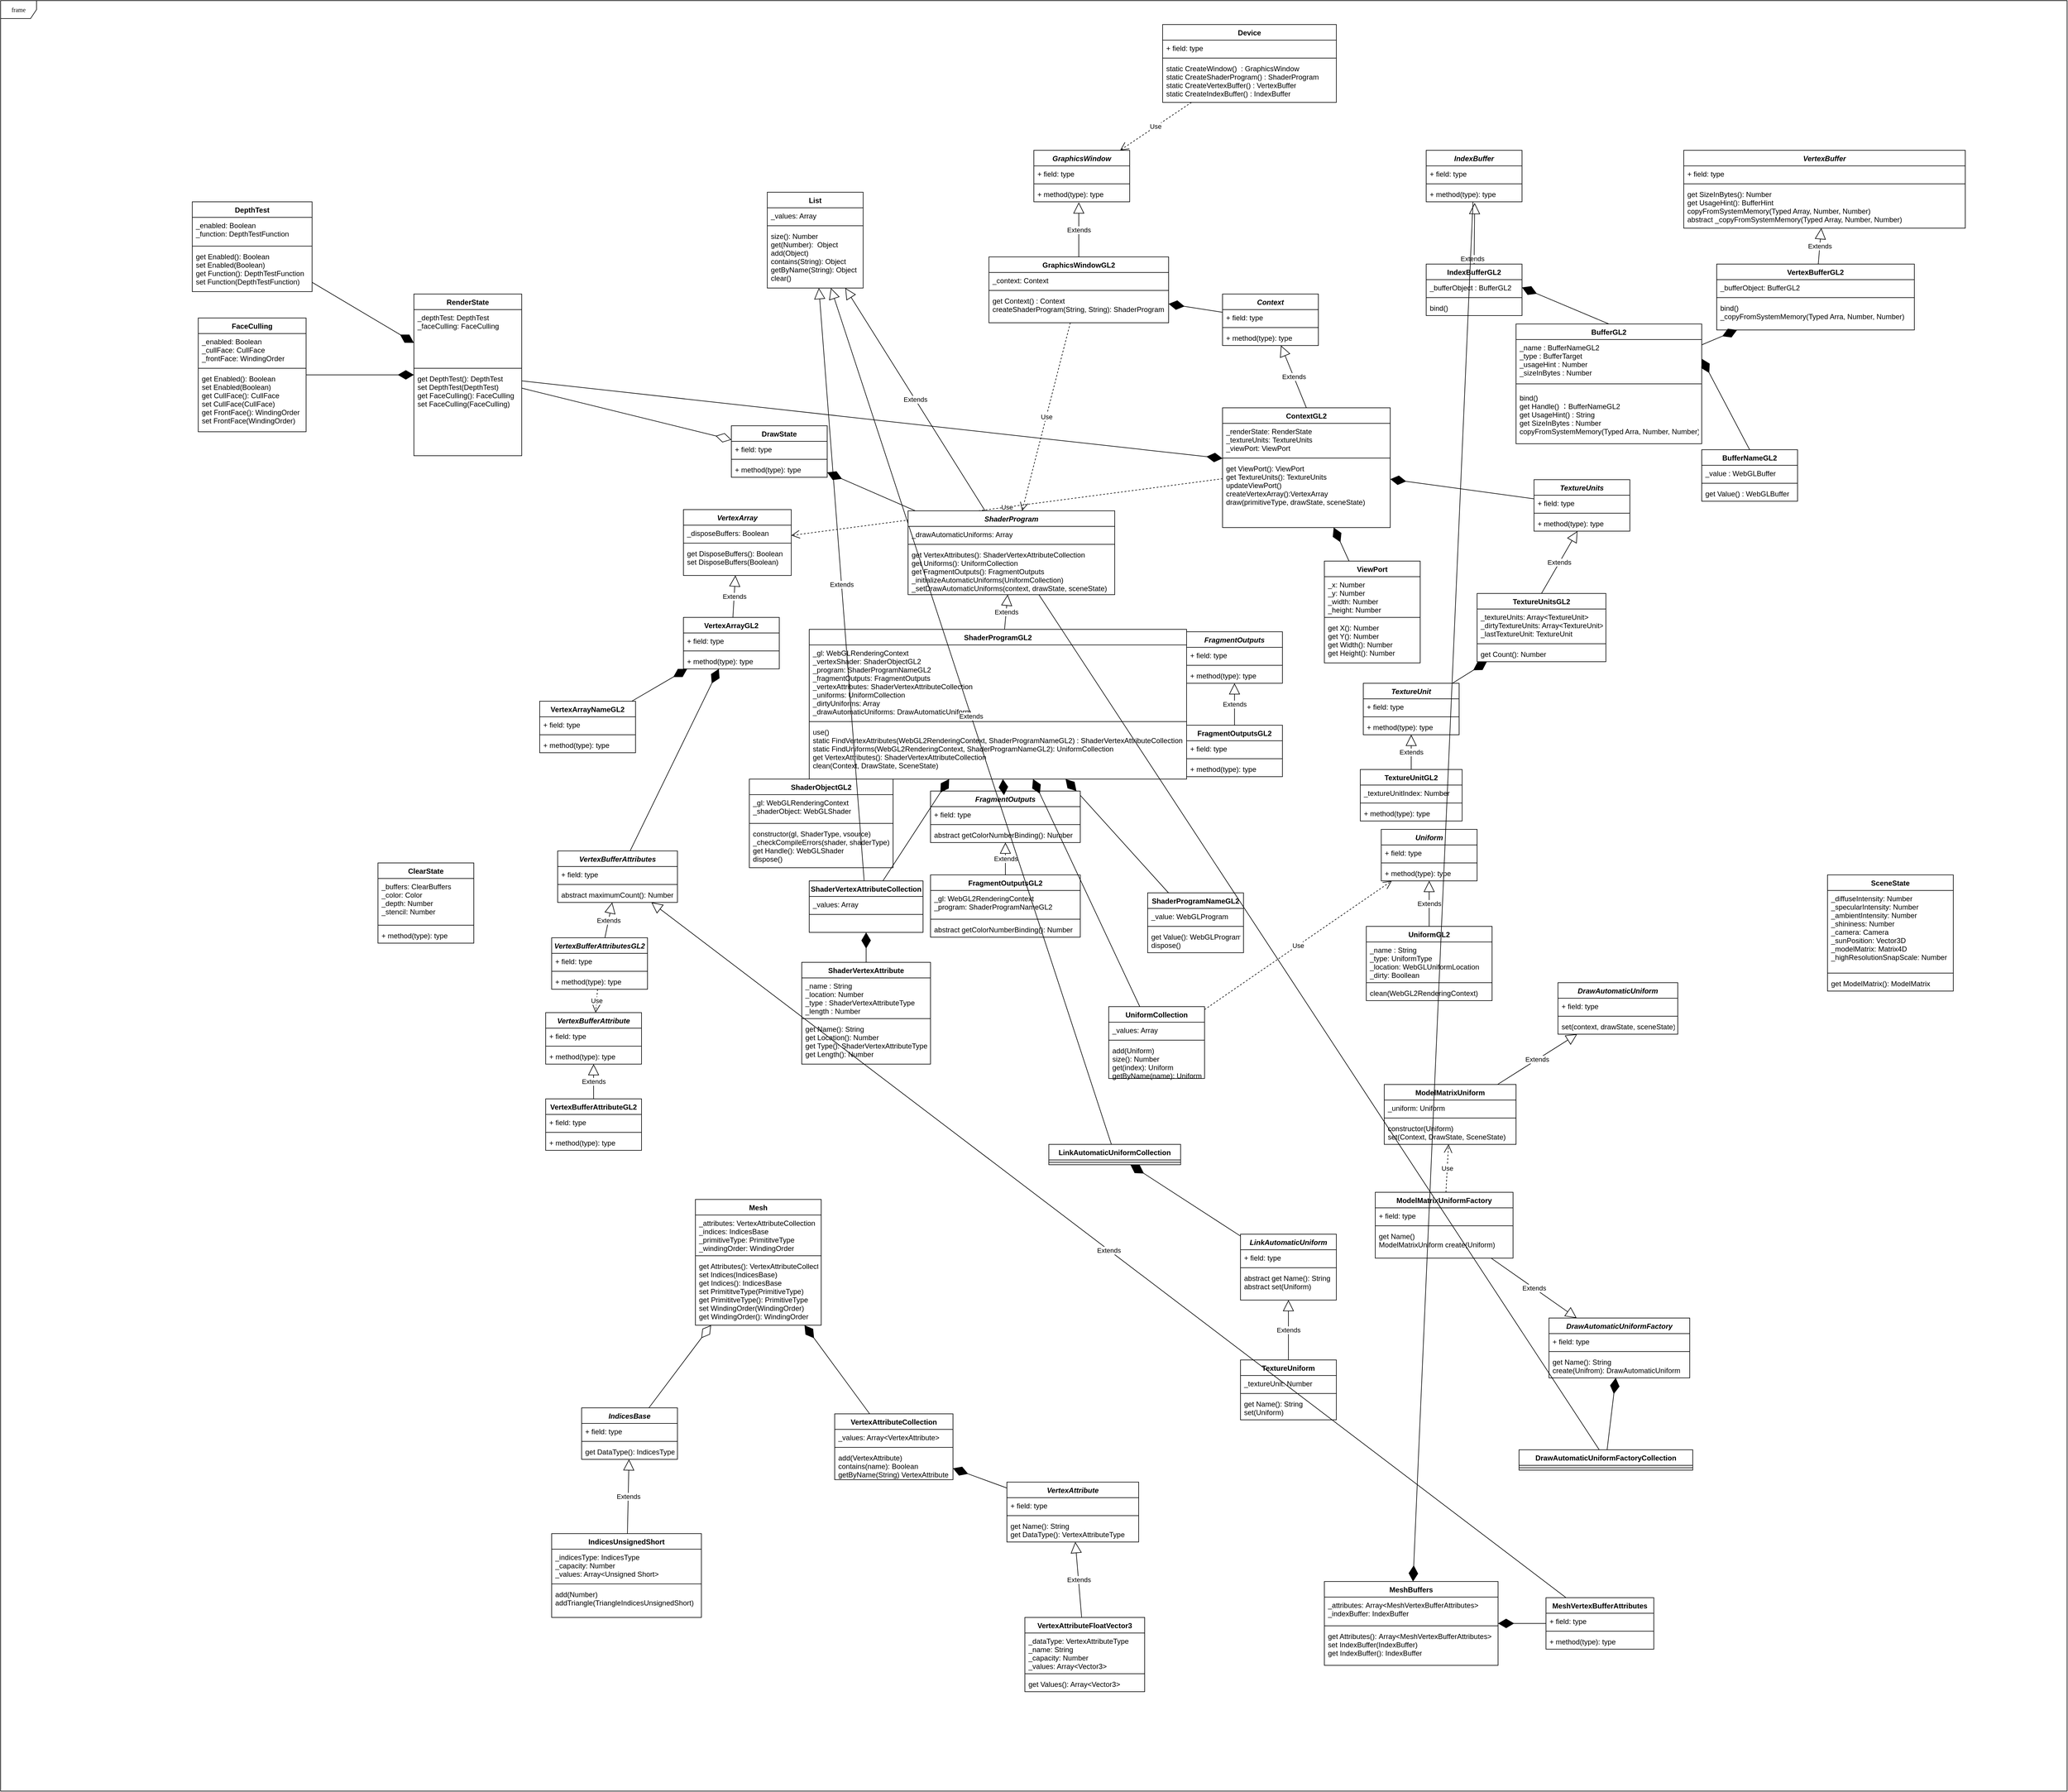 <mxfile version="17.4.1" type="github">
  <diagram name="Page-1" id="c4acf3e9-155e-7222-9cf6-157b1a14988f">
    <mxGraphModel dx="3122" dy="1862" grid="1" gridSize="10" guides="1" tooltips="1" connect="1" arrows="1" fold="1" page="1" pageScale="1" pageWidth="850" pageHeight="1100" background="none" math="0" shadow="0">
      <root>
        <mxCell id="0" />
        <mxCell id="1" parent="0" />
        <mxCell id="17acba5748e5396b-1" value="frame" style="shape=umlFrame;whiteSpace=wrap;html=1;rounded=0;shadow=0;comic=0;labelBackgroundColor=none;strokeWidth=1;fontFamily=Verdana;fontSize=10;align=center;" parent="1" vertex="1">
          <mxGeometry x="-1650" y="-270" width="3450" height="2990" as="geometry" />
        </mxCell>
        <mxCell id="6bP1jbc2AMFmi3UJRwTk-3" value="Device" style="swimlane;fontStyle=1;align=center;verticalAlign=top;childLayout=stackLayout;horizontal=1;startSize=26;horizontalStack=0;resizeParent=1;resizeParentMax=0;resizeLast=0;collapsible=1;marginBottom=0;" parent="1" vertex="1">
          <mxGeometry x="290" y="-230" width="290" height="130" as="geometry" />
        </mxCell>
        <mxCell id="6bP1jbc2AMFmi3UJRwTk-4" value="+ field: type" style="text;strokeColor=none;fillColor=none;align=left;verticalAlign=top;spacingLeft=4;spacingRight=4;overflow=hidden;rotatable=0;points=[[0,0.5],[1,0.5]];portConstraint=eastwest;" parent="6bP1jbc2AMFmi3UJRwTk-3" vertex="1">
          <mxGeometry y="26" width="290" height="26" as="geometry" />
        </mxCell>
        <mxCell id="6bP1jbc2AMFmi3UJRwTk-5" value="" style="line;strokeWidth=1;fillColor=none;align=left;verticalAlign=middle;spacingTop=-1;spacingLeft=3;spacingRight=3;rotatable=0;labelPosition=right;points=[];portConstraint=eastwest;" parent="6bP1jbc2AMFmi3UJRwTk-3" vertex="1">
          <mxGeometry y="52" width="290" height="8" as="geometry" />
        </mxCell>
        <mxCell id="6bP1jbc2AMFmi3UJRwTk-6" value="static CreateWindow()  : GraphicsWindow&#xa;static CreateShaderProgram() : ShaderProgram&#xa;static CreateVertexBuffer() : VertexBuffer&#xa;static CreateIndexBuffer() : IndexBuffer" style="text;strokeColor=none;fillColor=none;align=left;verticalAlign=top;spacingLeft=4;spacingRight=4;overflow=hidden;rotatable=0;points=[[0,0.5],[1,0.5]];portConstraint=eastwest;" parent="6bP1jbc2AMFmi3UJRwTk-3" vertex="1">
          <mxGeometry y="60" width="290" height="70" as="geometry" />
        </mxCell>
        <mxCell id="6bP1jbc2AMFmi3UJRwTk-7" value="IndexBuffer" style="swimlane;fontStyle=3;align=center;verticalAlign=top;childLayout=stackLayout;horizontal=1;startSize=26;horizontalStack=0;resizeParent=1;resizeParentMax=0;resizeLast=0;collapsible=1;marginBottom=0;" parent="1" vertex="1">
          <mxGeometry x="730" y="-20" width="160" height="86" as="geometry" />
        </mxCell>
        <mxCell id="6bP1jbc2AMFmi3UJRwTk-8" value="+ field: type" style="text;strokeColor=none;fillColor=none;align=left;verticalAlign=top;spacingLeft=4;spacingRight=4;overflow=hidden;rotatable=0;points=[[0,0.5],[1,0.5]];portConstraint=eastwest;" parent="6bP1jbc2AMFmi3UJRwTk-7" vertex="1">
          <mxGeometry y="26" width="160" height="26" as="geometry" />
        </mxCell>
        <mxCell id="6bP1jbc2AMFmi3UJRwTk-9" value="" style="line;strokeWidth=1;fillColor=none;align=left;verticalAlign=middle;spacingTop=-1;spacingLeft=3;spacingRight=3;rotatable=0;labelPosition=right;points=[];portConstraint=eastwest;" parent="6bP1jbc2AMFmi3UJRwTk-7" vertex="1">
          <mxGeometry y="52" width="160" height="8" as="geometry" />
        </mxCell>
        <mxCell id="6bP1jbc2AMFmi3UJRwTk-10" value="+ method(type): type" style="text;strokeColor=none;fillColor=none;align=left;verticalAlign=top;spacingLeft=4;spacingRight=4;overflow=hidden;rotatable=0;points=[[0,0.5],[1,0.5]];portConstraint=eastwest;" parent="6bP1jbc2AMFmi3UJRwTk-7" vertex="1">
          <mxGeometry y="60" width="160" height="26" as="geometry" />
        </mxCell>
        <mxCell id="6bP1jbc2AMFmi3UJRwTk-11" value="IndexBufferGL2" style="swimlane;fontStyle=1;align=center;verticalAlign=top;childLayout=stackLayout;horizontal=1;startSize=26;horizontalStack=0;resizeParent=1;resizeParentMax=0;resizeLast=0;collapsible=1;marginBottom=0;" parent="1" vertex="1">
          <mxGeometry x="730" y="170" width="160" height="86" as="geometry" />
        </mxCell>
        <mxCell id="6bP1jbc2AMFmi3UJRwTk-12" value="_bufferObject : BufferGL2 " style="text;strokeColor=none;fillColor=none;align=left;verticalAlign=top;spacingLeft=4;spacingRight=4;overflow=hidden;rotatable=0;points=[[0,0.5],[1,0.5]];portConstraint=eastwest;" parent="6bP1jbc2AMFmi3UJRwTk-11" vertex="1">
          <mxGeometry y="26" width="160" height="26" as="geometry" />
        </mxCell>
        <mxCell id="6bP1jbc2AMFmi3UJRwTk-13" value="" style="line;strokeWidth=1;fillColor=none;align=left;verticalAlign=middle;spacingTop=-1;spacingLeft=3;spacingRight=3;rotatable=0;labelPosition=right;points=[];portConstraint=eastwest;" parent="6bP1jbc2AMFmi3UJRwTk-11" vertex="1">
          <mxGeometry y="52" width="160" height="8" as="geometry" />
        </mxCell>
        <mxCell id="6bP1jbc2AMFmi3UJRwTk-14" value="bind()" style="text;strokeColor=none;fillColor=none;align=left;verticalAlign=top;spacingLeft=4;spacingRight=4;overflow=hidden;rotatable=0;points=[[0,0.5],[1,0.5]];portConstraint=eastwest;" parent="6bP1jbc2AMFmi3UJRwTk-11" vertex="1">
          <mxGeometry y="60" width="160" height="26" as="geometry" />
        </mxCell>
        <mxCell id="6bP1jbc2AMFmi3UJRwTk-15" value="Extends" style="endArrow=block;endSize=16;endFill=0;html=1;rounded=0;exitX=0.5;exitY=0;exitDx=0;exitDy=0;entryX=0.506;entryY=1.077;entryDx=0;entryDy=0;entryPerimeter=0;" parent="1" source="6bP1jbc2AMFmi3UJRwTk-11" target="6bP1jbc2AMFmi3UJRwTk-10" edge="1">
          <mxGeometry x="1" y="124" width="160" relative="1" as="geometry">
            <mxPoint x="340" y="390" as="sourcePoint" />
            <mxPoint x="500" y="390" as="targetPoint" />
            <Array as="points" />
            <mxPoint x="120" y="94" as="offset" />
          </mxGeometry>
        </mxCell>
        <mxCell id="6bP1jbc2AMFmi3UJRwTk-16" value="BufferGL2" style="swimlane;fontStyle=1;align=center;verticalAlign=top;childLayout=stackLayout;horizontal=1;startSize=26;horizontalStack=0;resizeParent=1;resizeParentMax=0;resizeLast=0;collapsible=1;marginBottom=0;" parent="1" vertex="1">
          <mxGeometry x="880" y="270" width="310" height="200" as="geometry" />
        </mxCell>
        <mxCell id="6bP1jbc2AMFmi3UJRwTk-17" value="_name : BufferNameGL2&#xa;_type : BufferTarget&#xa;_usageHint : Number&#xa;_sizeInBytes : Number" style="text;strokeColor=none;fillColor=none;align=left;verticalAlign=top;spacingLeft=4;spacingRight=4;overflow=hidden;rotatable=0;points=[[0,0.5],[1,0.5]];portConstraint=eastwest;" parent="6bP1jbc2AMFmi3UJRwTk-16" vertex="1">
          <mxGeometry y="26" width="310" height="64" as="geometry" />
        </mxCell>
        <mxCell id="6bP1jbc2AMFmi3UJRwTk-18" value="" style="line;strokeWidth=1;fillColor=none;align=left;verticalAlign=middle;spacingTop=-1;spacingLeft=3;spacingRight=3;rotatable=0;labelPosition=right;points=[];portConstraint=eastwest;" parent="6bP1jbc2AMFmi3UJRwTk-16" vertex="1">
          <mxGeometry y="90" width="310" height="20" as="geometry" />
        </mxCell>
        <mxCell id="6bP1jbc2AMFmi3UJRwTk-19" value="bind()&#xa;get Handle() ：BufferNameGL2&#xa;get UsageHint() : String&#xa;get SizeInBytes : Number&#xa;copyFromSystemMemory(Typed Arra, Number, Number)&#xa;" style="text;strokeColor=none;fillColor=none;align=left;verticalAlign=top;spacingLeft=4;spacingRight=4;overflow=hidden;rotatable=0;points=[[0,0.5],[1,0.5]];portConstraint=eastwest;" parent="6bP1jbc2AMFmi3UJRwTk-16" vertex="1">
          <mxGeometry y="110" width="310" height="90" as="geometry" />
        </mxCell>
        <mxCell id="6bP1jbc2AMFmi3UJRwTk-20" value="BufferNameGL2" style="swimlane;fontStyle=1;align=center;verticalAlign=top;childLayout=stackLayout;horizontal=1;startSize=26;horizontalStack=0;resizeParent=1;resizeParentMax=0;resizeLast=0;collapsible=1;marginBottom=0;" parent="1" vertex="1">
          <mxGeometry x="1190" y="480" width="160" height="86" as="geometry" />
        </mxCell>
        <mxCell id="6bP1jbc2AMFmi3UJRwTk-21" value="_value : WebGLBuffer&#xa;" style="text;strokeColor=none;fillColor=none;align=left;verticalAlign=top;spacingLeft=4;spacingRight=4;overflow=hidden;rotatable=0;points=[[0,0.5],[1,0.5]];portConstraint=eastwest;" parent="6bP1jbc2AMFmi3UJRwTk-20" vertex="1">
          <mxGeometry y="26" width="160" height="26" as="geometry" />
        </mxCell>
        <mxCell id="6bP1jbc2AMFmi3UJRwTk-22" value="" style="line;strokeWidth=1;fillColor=none;align=left;verticalAlign=middle;spacingTop=-1;spacingLeft=3;spacingRight=3;rotatable=0;labelPosition=right;points=[];portConstraint=eastwest;" parent="6bP1jbc2AMFmi3UJRwTk-20" vertex="1">
          <mxGeometry y="52" width="160" height="8" as="geometry" />
        </mxCell>
        <mxCell id="6bP1jbc2AMFmi3UJRwTk-23" value="get Value() : WebGLBuffer" style="text;strokeColor=none;fillColor=none;align=left;verticalAlign=top;spacingLeft=4;spacingRight=4;overflow=hidden;rotatable=0;points=[[0,0.5],[1,0.5]];portConstraint=eastwest;" parent="6bP1jbc2AMFmi3UJRwTk-20" vertex="1">
          <mxGeometry y="60" width="160" height="26" as="geometry" />
        </mxCell>
        <mxCell id="6bP1jbc2AMFmi3UJRwTk-24" value="" style="endArrow=diamondThin;endFill=1;endSize=24;html=1;rounded=0;exitX=0.5;exitY=0;exitDx=0;exitDy=0;entryX=1;entryY=0.5;entryDx=0;entryDy=0;" parent="1" source="6bP1jbc2AMFmi3UJRwTk-20" target="6bP1jbc2AMFmi3UJRwTk-17" edge="1">
          <mxGeometry width="160" relative="1" as="geometry">
            <mxPoint x="740" y="390" as="sourcePoint" />
            <mxPoint x="900" y="390" as="targetPoint" />
          </mxGeometry>
        </mxCell>
        <mxCell id="6bP1jbc2AMFmi3UJRwTk-27" value="" style="endArrow=diamondThin;endFill=1;endSize=24;html=1;rounded=0;entryX=1;entryY=0.5;entryDx=0;entryDy=0;exitX=0.5;exitY=0;exitDx=0;exitDy=0;" parent="1" source="6bP1jbc2AMFmi3UJRwTk-16" target="6bP1jbc2AMFmi3UJRwTk-12" edge="1">
          <mxGeometry width="160" relative="1" as="geometry">
            <mxPoint x="740" y="290" as="sourcePoint" />
            <mxPoint x="900" y="290" as="targetPoint" />
          </mxGeometry>
        </mxCell>
        <mxCell id="vJM4Io9nj_zBqEGi6Qmv-1" value="GraphicsWindow" style="swimlane;fontStyle=3;align=center;verticalAlign=top;childLayout=stackLayout;horizontal=1;startSize=26;horizontalStack=0;resizeParent=1;resizeParentMax=0;resizeLast=0;collapsible=1;marginBottom=0;" parent="1" vertex="1">
          <mxGeometry x="75" y="-20" width="160" height="86" as="geometry" />
        </mxCell>
        <mxCell id="vJM4Io9nj_zBqEGi6Qmv-2" value="+ field: type" style="text;strokeColor=none;fillColor=none;align=left;verticalAlign=top;spacingLeft=4;spacingRight=4;overflow=hidden;rotatable=0;points=[[0,0.5],[1,0.5]];portConstraint=eastwest;" parent="vJM4Io9nj_zBqEGi6Qmv-1" vertex="1">
          <mxGeometry y="26" width="160" height="26" as="geometry" />
        </mxCell>
        <mxCell id="vJM4Io9nj_zBqEGi6Qmv-3" value="" style="line;strokeWidth=1;fillColor=none;align=left;verticalAlign=middle;spacingTop=-1;spacingLeft=3;spacingRight=3;rotatable=0;labelPosition=right;points=[];portConstraint=eastwest;" parent="vJM4Io9nj_zBqEGi6Qmv-1" vertex="1">
          <mxGeometry y="52" width="160" height="8" as="geometry" />
        </mxCell>
        <mxCell id="vJM4Io9nj_zBqEGi6Qmv-4" value="+ method(type): type" style="text;strokeColor=none;fillColor=none;align=left;verticalAlign=top;spacingLeft=4;spacingRight=4;overflow=hidden;rotatable=0;points=[[0,0.5],[1,0.5]];portConstraint=eastwest;" parent="vJM4Io9nj_zBqEGi6Qmv-1" vertex="1">
          <mxGeometry y="60" width="160" height="26" as="geometry" />
        </mxCell>
        <mxCell id="vJM4Io9nj_zBqEGi6Qmv-9" value="GraphicsWindowGL2" style="swimlane;fontStyle=1;align=center;verticalAlign=top;childLayout=stackLayout;horizontal=1;startSize=26;horizontalStack=0;resizeParent=1;resizeParentMax=0;resizeLast=0;collapsible=1;marginBottom=0;" parent="1" vertex="1">
          <mxGeometry y="158" width="300" height="110" as="geometry" />
        </mxCell>
        <mxCell id="vJM4Io9nj_zBqEGi6Qmv-10" value="_context: Context" style="text;strokeColor=none;fillColor=none;align=left;verticalAlign=top;spacingLeft=4;spacingRight=4;overflow=hidden;rotatable=0;points=[[0,0.5],[1,0.5]];portConstraint=eastwest;" parent="vJM4Io9nj_zBqEGi6Qmv-9" vertex="1">
          <mxGeometry y="26" width="300" height="26" as="geometry" />
        </mxCell>
        <mxCell id="vJM4Io9nj_zBqEGi6Qmv-11" value="" style="line;strokeWidth=1;fillColor=none;align=left;verticalAlign=middle;spacingTop=-1;spacingLeft=3;spacingRight=3;rotatable=0;labelPosition=right;points=[];portConstraint=eastwest;" parent="vJM4Io9nj_zBqEGi6Qmv-9" vertex="1">
          <mxGeometry y="52" width="300" height="8" as="geometry" />
        </mxCell>
        <mxCell id="vJM4Io9nj_zBqEGi6Qmv-12" value="get Context() : Context&#xa;createShaderProgram(String, String): ShaderProgram" style="text;strokeColor=none;fillColor=none;align=left;verticalAlign=top;spacingLeft=4;spacingRight=4;overflow=hidden;rotatable=0;points=[[0,0.5],[1,0.5]];portConstraint=eastwest;" parent="vJM4Io9nj_zBqEGi6Qmv-9" vertex="1">
          <mxGeometry y="60" width="300" height="50" as="geometry" />
        </mxCell>
        <mxCell id="vJM4Io9nj_zBqEGi6Qmv-13" value="Extends" style="endArrow=block;endSize=16;endFill=0;html=1;rounded=0;exitX=0.5;exitY=0;exitDx=0;exitDy=0;entryX=0.469;entryY=1.038;entryDx=0;entryDy=0;entryPerimeter=0;" parent="1" source="vJM4Io9nj_zBqEGi6Qmv-9" target="vJM4Io9nj_zBqEGi6Qmv-4" edge="1">
          <mxGeometry width="160" relative="1" as="geometry">
            <mxPoint x="380" y="310" as="sourcePoint" />
            <mxPoint x="540" y="310" as="targetPoint" />
          </mxGeometry>
        </mxCell>
        <mxCell id="vJM4Io9nj_zBqEGi6Qmv-14" value="Context" style="swimlane;fontStyle=3;align=center;verticalAlign=top;childLayout=stackLayout;horizontal=1;startSize=26;horizontalStack=0;resizeParent=1;resizeParentMax=0;resizeLast=0;collapsible=1;marginBottom=0;" parent="1" vertex="1">
          <mxGeometry x="390" y="220" width="160" height="86" as="geometry" />
        </mxCell>
        <mxCell id="vJM4Io9nj_zBqEGi6Qmv-15" value="+ field: type" style="text;strokeColor=none;fillColor=none;align=left;verticalAlign=top;spacingLeft=4;spacingRight=4;overflow=hidden;rotatable=0;points=[[0,0.5],[1,0.5]];portConstraint=eastwest;" parent="vJM4Io9nj_zBqEGi6Qmv-14" vertex="1">
          <mxGeometry y="26" width="160" height="26" as="geometry" />
        </mxCell>
        <mxCell id="vJM4Io9nj_zBqEGi6Qmv-16" value="" style="line;strokeWidth=1;fillColor=none;align=left;verticalAlign=middle;spacingTop=-1;spacingLeft=3;spacingRight=3;rotatable=0;labelPosition=right;points=[];portConstraint=eastwest;" parent="vJM4Io9nj_zBqEGi6Qmv-14" vertex="1">
          <mxGeometry y="52" width="160" height="8" as="geometry" />
        </mxCell>
        <mxCell id="vJM4Io9nj_zBqEGi6Qmv-17" value="+ method(type): type" style="text;strokeColor=none;fillColor=none;align=left;verticalAlign=top;spacingLeft=4;spacingRight=4;overflow=hidden;rotatable=0;points=[[0,0.5],[1,0.5]];portConstraint=eastwest;" parent="vJM4Io9nj_zBqEGi6Qmv-14" vertex="1">
          <mxGeometry y="60" width="160" height="26" as="geometry" />
        </mxCell>
        <mxCell id="vJM4Io9nj_zBqEGi6Qmv-18" value="ContextGL2" style="swimlane;fontStyle=1;align=center;verticalAlign=top;childLayout=stackLayout;horizontal=1;startSize=26;horizontalStack=0;resizeParent=1;resizeParentMax=0;resizeLast=0;collapsible=1;marginBottom=0;" parent="1" vertex="1">
          <mxGeometry x="390" y="410" width="280" height="200" as="geometry" />
        </mxCell>
        <mxCell id="vJM4Io9nj_zBqEGi6Qmv-19" value="_renderState: RenderState&#xa;_textureUnits: TextureUnits&#xa;_viewPort: ViewPort" style="text;strokeColor=none;fillColor=none;align=left;verticalAlign=top;spacingLeft=4;spacingRight=4;overflow=hidden;rotatable=0;points=[[0,0.5],[1,0.5]];portConstraint=eastwest;" parent="vJM4Io9nj_zBqEGi6Qmv-18" vertex="1">
          <mxGeometry y="26" width="280" height="54" as="geometry" />
        </mxCell>
        <mxCell id="vJM4Io9nj_zBqEGi6Qmv-20" value="" style="line;strokeWidth=1;fillColor=none;align=left;verticalAlign=middle;spacingTop=-1;spacingLeft=3;spacingRight=3;rotatable=0;labelPosition=right;points=[];portConstraint=eastwest;" parent="vJM4Io9nj_zBqEGi6Qmv-18" vertex="1">
          <mxGeometry y="80" width="280" height="8" as="geometry" />
        </mxCell>
        <mxCell id="vJM4Io9nj_zBqEGi6Qmv-21" value="get ViewPort(): ViewPort&#xa;get TextureUnits(): TextureUnits&#xa;updateViewPort()&#xa;createVertexArray():VertexArray&#xa;draw(primitiveType, drawState, sceneState)" style="text;strokeColor=none;fillColor=none;align=left;verticalAlign=top;spacingLeft=4;spacingRight=4;overflow=hidden;rotatable=0;points=[[0,0.5],[1,0.5]];portConstraint=eastwest;" parent="vJM4Io9nj_zBqEGi6Qmv-18" vertex="1">
          <mxGeometry y="88" width="280" height="112" as="geometry" />
        </mxCell>
        <mxCell id="vJM4Io9nj_zBqEGi6Qmv-23" value="Extends" style="endArrow=block;endSize=16;endFill=0;html=1;rounded=0;exitX=0.5;exitY=0;exitDx=0;exitDy=0;" parent="1" source="vJM4Io9nj_zBqEGi6Qmv-18" target="vJM4Io9nj_zBqEGi6Qmv-14" edge="1">
          <mxGeometry width="160" relative="1" as="geometry">
            <mxPoint x="-10" y="510" as="sourcePoint" />
            <mxPoint x="470" y="310" as="targetPoint" />
          </mxGeometry>
        </mxCell>
        <mxCell id="3BeOqxg2h7bQfwQp6ark-1" value="RenderState" style="swimlane;fontStyle=1;align=center;verticalAlign=top;childLayout=stackLayout;horizontal=1;startSize=26;horizontalStack=0;resizeParent=1;resizeParentMax=0;resizeLast=0;collapsible=1;marginBottom=0;" parent="1" vertex="1">
          <mxGeometry x="-960" y="220" width="180" height="270" as="geometry" />
        </mxCell>
        <mxCell id="3BeOqxg2h7bQfwQp6ark-2" value="_depthTest: DepthTest&#xa;_faceCulling: FaceCulling" style="text;strokeColor=none;fillColor=none;align=left;verticalAlign=top;spacingLeft=4;spacingRight=4;overflow=hidden;rotatable=0;points=[[0,0.5],[1,0.5]];portConstraint=eastwest;" parent="3BeOqxg2h7bQfwQp6ark-1" vertex="1">
          <mxGeometry y="26" width="180" height="94" as="geometry" />
        </mxCell>
        <mxCell id="3BeOqxg2h7bQfwQp6ark-3" value="" style="line;strokeWidth=1;fillColor=none;align=left;verticalAlign=middle;spacingTop=-1;spacingLeft=3;spacingRight=3;rotatable=0;labelPosition=right;points=[];portConstraint=eastwest;" parent="3BeOqxg2h7bQfwQp6ark-1" vertex="1">
          <mxGeometry y="120" width="180" height="8" as="geometry" />
        </mxCell>
        <mxCell id="3BeOqxg2h7bQfwQp6ark-4" value="get DepthTest(): DepthTest&#xa;set DepthTest(DepthTest)&#xa;get FaceCulling(): FaceCulling&#xa;set FaceCulling(FaceCulling)" style="text;strokeColor=none;fillColor=none;align=left;verticalAlign=top;spacingLeft=4;spacingRight=4;overflow=hidden;rotatable=0;points=[[0,0.5],[1,0.5]];portConstraint=eastwest;" parent="3BeOqxg2h7bQfwQp6ark-1" vertex="1">
          <mxGeometry y="128" width="180" height="142" as="geometry" />
        </mxCell>
        <mxCell id="3BeOqxg2h7bQfwQp6ark-5" value="TextureUnits" style="swimlane;fontStyle=3;align=center;verticalAlign=top;childLayout=stackLayout;horizontal=1;startSize=26;horizontalStack=0;resizeParent=1;resizeParentMax=0;resizeLast=0;collapsible=1;marginBottom=0;" parent="1" vertex="1">
          <mxGeometry x="910" y="530" width="160" height="86" as="geometry" />
        </mxCell>
        <mxCell id="3BeOqxg2h7bQfwQp6ark-6" value="+ field: type" style="text;strokeColor=none;fillColor=none;align=left;verticalAlign=top;spacingLeft=4;spacingRight=4;overflow=hidden;rotatable=0;points=[[0,0.5],[1,0.5]];portConstraint=eastwest;" parent="3BeOqxg2h7bQfwQp6ark-5" vertex="1">
          <mxGeometry y="26" width="160" height="26" as="geometry" />
        </mxCell>
        <mxCell id="3BeOqxg2h7bQfwQp6ark-7" value="" style="line;strokeWidth=1;fillColor=none;align=left;verticalAlign=middle;spacingTop=-1;spacingLeft=3;spacingRight=3;rotatable=0;labelPosition=right;points=[];portConstraint=eastwest;" parent="3BeOqxg2h7bQfwQp6ark-5" vertex="1">
          <mxGeometry y="52" width="160" height="8" as="geometry" />
        </mxCell>
        <mxCell id="3BeOqxg2h7bQfwQp6ark-8" value="+ method(type): type" style="text;strokeColor=none;fillColor=none;align=left;verticalAlign=top;spacingLeft=4;spacingRight=4;overflow=hidden;rotatable=0;points=[[0,0.5],[1,0.5]];portConstraint=eastwest;" parent="3BeOqxg2h7bQfwQp6ark-5" vertex="1">
          <mxGeometry y="60" width="160" height="26" as="geometry" />
        </mxCell>
        <mxCell id="3BeOqxg2h7bQfwQp6ark-9" value="TextureUnitsGL2" style="swimlane;fontStyle=1;align=center;verticalAlign=top;childLayout=stackLayout;horizontal=1;startSize=26;horizontalStack=0;resizeParent=1;resizeParentMax=0;resizeLast=0;collapsible=1;marginBottom=0;" parent="1" vertex="1">
          <mxGeometry x="815" y="720" width="215" height="114" as="geometry" />
        </mxCell>
        <mxCell id="3BeOqxg2h7bQfwQp6ark-10" value="_textureUnits: Array&lt;TextureUnit&gt;&#xa;_dirtyTextureUnits: Array&lt;TextureUnit&gt;&#xa;_lastTextureUnit: TextureUnit&#xa;" style="text;strokeColor=none;fillColor=none;align=left;verticalAlign=top;spacingLeft=4;spacingRight=4;overflow=hidden;rotatable=0;points=[[0,0.5],[1,0.5]];portConstraint=eastwest;" parent="3BeOqxg2h7bQfwQp6ark-9" vertex="1">
          <mxGeometry y="26" width="215" height="54" as="geometry" />
        </mxCell>
        <mxCell id="3BeOqxg2h7bQfwQp6ark-11" value="" style="line;strokeWidth=1;fillColor=none;align=left;verticalAlign=middle;spacingTop=-1;spacingLeft=3;spacingRight=3;rotatable=0;labelPosition=right;points=[];portConstraint=eastwest;" parent="3BeOqxg2h7bQfwQp6ark-9" vertex="1">
          <mxGeometry y="80" width="215" height="8" as="geometry" />
        </mxCell>
        <mxCell id="3BeOqxg2h7bQfwQp6ark-12" value="get Count(): Number" style="text;strokeColor=none;fillColor=none;align=left;verticalAlign=top;spacingLeft=4;spacingRight=4;overflow=hidden;rotatable=0;points=[[0,0.5],[1,0.5]];portConstraint=eastwest;" parent="3BeOqxg2h7bQfwQp6ark-9" vertex="1">
          <mxGeometry y="88" width="215" height="26" as="geometry" />
        </mxCell>
        <mxCell id="3BeOqxg2h7bQfwQp6ark-13" value="Extends" style="endArrow=block;endSize=16;endFill=0;html=1;rounded=0;exitX=0.5;exitY=0;exitDx=0;exitDy=0;" parent="1" source="3BeOqxg2h7bQfwQp6ark-9" target="3BeOqxg2h7bQfwQp6ark-8" edge="1">
          <mxGeometry width="160" relative="1" as="geometry">
            <mxPoint x="160" y="810" as="sourcePoint" />
            <mxPoint x="320" y="810" as="targetPoint" />
          </mxGeometry>
        </mxCell>
        <mxCell id="3BeOqxg2h7bQfwQp6ark-14" value="TextureUnit" style="swimlane;fontStyle=3;align=center;verticalAlign=top;childLayout=stackLayout;horizontal=1;startSize=26;horizontalStack=0;resizeParent=1;resizeParentMax=0;resizeLast=0;collapsible=1;marginBottom=0;" parent="1" vertex="1">
          <mxGeometry x="625" y="870" width="160" height="86" as="geometry" />
        </mxCell>
        <mxCell id="3BeOqxg2h7bQfwQp6ark-15" value="+ field: type" style="text;strokeColor=none;fillColor=none;align=left;verticalAlign=top;spacingLeft=4;spacingRight=4;overflow=hidden;rotatable=0;points=[[0,0.5],[1,0.5]];portConstraint=eastwest;" parent="3BeOqxg2h7bQfwQp6ark-14" vertex="1">
          <mxGeometry y="26" width="160" height="26" as="geometry" />
        </mxCell>
        <mxCell id="3BeOqxg2h7bQfwQp6ark-16" value="" style="line;strokeWidth=1;fillColor=none;align=left;verticalAlign=middle;spacingTop=-1;spacingLeft=3;spacingRight=3;rotatable=0;labelPosition=right;points=[];portConstraint=eastwest;" parent="3BeOqxg2h7bQfwQp6ark-14" vertex="1">
          <mxGeometry y="52" width="160" height="8" as="geometry" />
        </mxCell>
        <mxCell id="3BeOqxg2h7bQfwQp6ark-17" value="+ method(type): type" style="text;strokeColor=none;fillColor=none;align=left;verticalAlign=top;spacingLeft=4;spacingRight=4;overflow=hidden;rotatable=0;points=[[0,0.5],[1,0.5]];portConstraint=eastwest;" parent="3BeOqxg2h7bQfwQp6ark-14" vertex="1">
          <mxGeometry y="60" width="160" height="26" as="geometry" />
        </mxCell>
        <mxCell id="3BeOqxg2h7bQfwQp6ark-18" value="TextureUnitGL2" style="swimlane;fontStyle=1;align=center;verticalAlign=top;childLayout=stackLayout;horizontal=1;startSize=26;horizontalStack=0;resizeParent=1;resizeParentMax=0;resizeLast=0;collapsible=1;marginBottom=0;" parent="1" vertex="1">
          <mxGeometry x="620" y="1014" width="170" height="86" as="geometry" />
        </mxCell>
        <mxCell id="3BeOqxg2h7bQfwQp6ark-19" value="_textureUnitIndex: Number" style="text;strokeColor=none;fillColor=none;align=left;verticalAlign=top;spacingLeft=4;spacingRight=4;overflow=hidden;rotatable=0;points=[[0,0.5],[1,0.5]];portConstraint=eastwest;" parent="3BeOqxg2h7bQfwQp6ark-18" vertex="1">
          <mxGeometry y="26" width="170" height="26" as="geometry" />
        </mxCell>
        <mxCell id="3BeOqxg2h7bQfwQp6ark-20" value="" style="line;strokeWidth=1;fillColor=none;align=left;verticalAlign=middle;spacingTop=-1;spacingLeft=3;spacingRight=3;rotatable=0;labelPosition=right;points=[];portConstraint=eastwest;" parent="3BeOqxg2h7bQfwQp6ark-18" vertex="1">
          <mxGeometry y="52" width="170" height="8" as="geometry" />
        </mxCell>
        <mxCell id="3BeOqxg2h7bQfwQp6ark-21" value="+ method(type): type" style="text;strokeColor=none;fillColor=none;align=left;verticalAlign=top;spacingLeft=4;spacingRight=4;overflow=hidden;rotatable=0;points=[[0,0.5],[1,0.5]];portConstraint=eastwest;" parent="3BeOqxg2h7bQfwQp6ark-18" vertex="1">
          <mxGeometry y="60" width="170" height="26" as="geometry" />
        </mxCell>
        <mxCell id="3BeOqxg2h7bQfwQp6ark-22" value="Extends" style="endArrow=block;endSize=16;endFill=0;html=1;rounded=0;exitX=0.5;exitY=0;exitDx=0;exitDy=0;" parent="1" source="3BeOqxg2h7bQfwQp6ark-18" target="3BeOqxg2h7bQfwQp6ark-14" edge="1">
          <mxGeometry width="160" relative="1" as="geometry">
            <mxPoint x="160" y="810" as="sourcePoint" />
            <mxPoint x="320" y="810" as="targetPoint" />
          </mxGeometry>
        </mxCell>
        <mxCell id="3BeOqxg2h7bQfwQp6ark-23" value="" style="endArrow=diamondThin;endFill=1;endSize=24;html=1;rounded=0;" parent="1" source="3BeOqxg2h7bQfwQp6ark-14" target="3BeOqxg2h7bQfwQp6ark-9" edge="1">
          <mxGeometry width="160" relative="1" as="geometry">
            <mxPoint x="160" y="810" as="sourcePoint" />
            <mxPoint x="320" y="810" as="targetPoint" />
          </mxGeometry>
        </mxCell>
        <mxCell id="3BeOqxg2h7bQfwQp6ark-24" value="" style="endArrow=diamondThin;endFill=1;endSize=24;html=1;rounded=0;" parent="1" source="3BeOqxg2h7bQfwQp6ark-5" target="vJM4Io9nj_zBqEGi6Qmv-18" edge="1">
          <mxGeometry width="160" relative="1" as="geometry">
            <mxPoint x="160" y="710" as="sourcePoint" />
            <mxPoint x="320" y="710" as="targetPoint" />
          </mxGeometry>
        </mxCell>
        <mxCell id="3BeOqxg2h7bQfwQp6ark-25" value="" style="endArrow=diamondThin;endFill=1;endSize=24;html=1;rounded=0;" parent="1" source="3BeOqxg2h7bQfwQp6ark-1" target="vJM4Io9nj_zBqEGi6Qmv-18" edge="1">
          <mxGeometry width="160" relative="1" as="geometry">
            <mxPoint x="160" y="510" as="sourcePoint" />
            <mxPoint x="320" y="510" as="targetPoint" />
          </mxGeometry>
        </mxCell>
        <mxCell id="3BeOqxg2h7bQfwQp6ark-27" value="Use" style="endArrow=open;endSize=12;dashed=1;html=1;rounded=0;" parent="1" source="6bP1jbc2AMFmi3UJRwTk-3" target="vJM4Io9nj_zBqEGi6Qmv-1" edge="1">
          <mxGeometry width="160" relative="1" as="geometry">
            <mxPoint x="160" y="10" as="sourcePoint" />
            <mxPoint x="320" y="10" as="targetPoint" />
          </mxGeometry>
        </mxCell>
        <mxCell id="3BeOqxg2h7bQfwQp6ark-28" value="" style="endArrow=diamondThin;endFill=1;endSize=24;html=1;rounded=0;" parent="1" source="vJM4Io9nj_zBqEGi6Qmv-14" target="vJM4Io9nj_zBqEGi6Qmv-9" edge="1">
          <mxGeometry width="160" relative="1" as="geometry">
            <mxPoint x="160" y="10" as="sourcePoint" />
            <mxPoint x="320" y="10" as="targetPoint" />
          </mxGeometry>
        </mxCell>
        <mxCell id="3BeOqxg2h7bQfwQp6ark-29" value="DrawState" style="swimlane;fontStyle=1;align=center;verticalAlign=top;childLayout=stackLayout;horizontal=1;startSize=26;horizontalStack=0;resizeParent=1;resizeParentMax=0;resizeLast=0;collapsible=1;marginBottom=0;" parent="1" vertex="1">
          <mxGeometry x="-430" y="440" width="160" height="86" as="geometry" />
        </mxCell>
        <mxCell id="3BeOqxg2h7bQfwQp6ark-30" value="+ field: type" style="text;strokeColor=none;fillColor=none;align=left;verticalAlign=top;spacingLeft=4;spacingRight=4;overflow=hidden;rotatable=0;points=[[0,0.5],[1,0.5]];portConstraint=eastwest;" parent="3BeOqxg2h7bQfwQp6ark-29" vertex="1">
          <mxGeometry y="26" width="160" height="26" as="geometry" />
        </mxCell>
        <mxCell id="3BeOqxg2h7bQfwQp6ark-31" value="" style="line;strokeWidth=1;fillColor=none;align=left;verticalAlign=middle;spacingTop=-1;spacingLeft=3;spacingRight=3;rotatable=0;labelPosition=right;points=[];portConstraint=eastwest;" parent="3BeOqxg2h7bQfwQp6ark-29" vertex="1">
          <mxGeometry y="52" width="160" height="8" as="geometry" />
        </mxCell>
        <mxCell id="3BeOqxg2h7bQfwQp6ark-32" value="+ method(type): type" style="text;strokeColor=none;fillColor=none;align=left;verticalAlign=top;spacingLeft=4;spacingRight=4;overflow=hidden;rotatable=0;points=[[0,0.5],[1,0.5]];portConstraint=eastwest;" parent="3BeOqxg2h7bQfwQp6ark-29" vertex="1">
          <mxGeometry y="60" width="160" height="26" as="geometry" />
        </mxCell>
        <mxCell id="3BeOqxg2h7bQfwQp6ark-33" value="" style="endArrow=diamondThin;endFill=0;endSize=24;html=1;rounded=0;" parent="1" source="3BeOqxg2h7bQfwQp6ark-1" target="3BeOqxg2h7bQfwQp6ark-29" edge="1">
          <mxGeometry width="160" relative="1" as="geometry">
            <mxPoint x="-210" y="510" as="sourcePoint" />
            <mxPoint x="-50" y="510" as="targetPoint" />
            <Array as="points" />
          </mxGeometry>
        </mxCell>
        <mxCell id="3BeOqxg2h7bQfwQp6ark-38" value="ShaderProgramGL2" style="swimlane;fontStyle=1;align=center;verticalAlign=top;childLayout=stackLayout;horizontal=1;startSize=26;horizontalStack=0;resizeParent=1;resizeParentMax=0;resizeLast=0;collapsible=1;marginBottom=0;" parent="1" vertex="1">
          <mxGeometry x="-300" y="780" width="630" height="250" as="geometry" />
        </mxCell>
        <mxCell id="3BeOqxg2h7bQfwQp6ark-39" value="_gl: WebGLRenderingContext&#xa;_vertexShader: ShaderObjectGL2&#xa;_program: ShaderProgramNameGL2&#xa;_fragmentOutputs: FragmentOutputs&#xa;_vertexAttributes: ShaderVertexAttributeCollection&#xa;_uniforms: UniformCollection&#xa;_dirtyUniforms: Array&#xa;_drawAutomaticUniforms: DrawAutomaticUniform" style="text;strokeColor=none;fillColor=none;align=left;verticalAlign=top;spacingLeft=4;spacingRight=4;overflow=hidden;rotatable=0;points=[[0,0.5],[1,0.5]];portConstraint=eastwest;" parent="3BeOqxg2h7bQfwQp6ark-38" vertex="1">
          <mxGeometry y="26" width="630" height="124" as="geometry" />
        </mxCell>
        <mxCell id="3BeOqxg2h7bQfwQp6ark-40" value="" style="line;strokeWidth=1;fillColor=none;align=left;verticalAlign=middle;spacingTop=-1;spacingLeft=3;spacingRight=3;rotatable=0;labelPosition=right;points=[];portConstraint=eastwest;" parent="3BeOqxg2h7bQfwQp6ark-38" vertex="1">
          <mxGeometry y="150" width="630" height="8" as="geometry" />
        </mxCell>
        <mxCell id="3BeOqxg2h7bQfwQp6ark-41" value="use()&#xa;static FindVertexAttributes(WebGL2RenderingContext, ShaderProgramNameGL2) : ShaderVertexAttributeCollection&#xa;static FindUniforms(WebGL2RenderingContext, ShaderProgramNameGL2): UniformCollection&#xa;get VertexAttributes(): ShaderVertexAttributeCollection&#xa;clean(Context, DrawState, SceneState)" style="text;strokeColor=none;fillColor=none;align=left;verticalAlign=top;spacingLeft=4;spacingRight=4;overflow=hidden;rotatable=0;points=[[0,0.5],[1,0.5]];portConstraint=eastwest;" parent="3BeOqxg2h7bQfwQp6ark-38" vertex="1">
          <mxGeometry y="158" width="630" height="92" as="geometry" />
        </mxCell>
        <mxCell id="3BeOqxg2h7bQfwQp6ark-42" value="Extends" style="endArrow=block;endSize=16;endFill=0;html=1;rounded=0;" parent="1" source="3BeOqxg2h7bQfwQp6ark-38" target="3BeOqxg2h7bQfwQp6ark-34" edge="1">
          <mxGeometry width="160" relative="1" as="geometry">
            <mxPoint x="-210" y="710" as="sourcePoint" />
            <mxPoint x="-50" y="710" as="targetPoint" />
          </mxGeometry>
        </mxCell>
        <mxCell id="3BeOqxg2h7bQfwQp6ark-43" value="ShaderObjectGL2" style="swimlane;fontStyle=1;align=center;verticalAlign=top;childLayout=stackLayout;horizontal=1;startSize=26;horizontalStack=0;resizeParent=1;resizeParentMax=0;resizeLast=0;collapsible=1;marginBottom=0;" parent="1" vertex="1">
          <mxGeometry x="-400" y="1030" width="240" height="148" as="geometry" />
        </mxCell>
        <mxCell id="3BeOqxg2h7bQfwQp6ark-44" value="_gl: WebGLRenderingContext&#xa;_shaderObject: WebGLShader" style="text;strokeColor=none;fillColor=none;align=left;verticalAlign=top;spacingLeft=4;spacingRight=4;overflow=hidden;rotatable=0;points=[[0,0.5],[1,0.5]];portConstraint=eastwest;" parent="3BeOqxg2h7bQfwQp6ark-43" vertex="1">
          <mxGeometry y="26" width="240" height="44" as="geometry" />
        </mxCell>
        <mxCell id="3BeOqxg2h7bQfwQp6ark-45" value="" style="line;strokeWidth=1;fillColor=none;align=left;verticalAlign=middle;spacingTop=-1;spacingLeft=3;spacingRight=3;rotatable=0;labelPosition=right;points=[];portConstraint=eastwest;" parent="3BeOqxg2h7bQfwQp6ark-43" vertex="1">
          <mxGeometry y="70" width="240" height="8" as="geometry" />
        </mxCell>
        <mxCell id="3BeOqxg2h7bQfwQp6ark-46" value="constructor(gl, ShaderType, vsource)&#xa;_checkCompileErrors(shader, shaderType)&#xa;get Handle(): WebGLShader&#xa;dispose()" style="text;strokeColor=none;fillColor=none;align=left;verticalAlign=top;spacingLeft=4;spacingRight=4;overflow=hidden;rotatable=0;points=[[0,0.5],[1,0.5]];portConstraint=eastwest;" parent="3BeOqxg2h7bQfwQp6ark-43" vertex="1">
          <mxGeometry y="78" width="240" height="70" as="geometry" />
        </mxCell>
        <mxCell id="3BeOqxg2h7bQfwQp6ark-47" value="" style="endArrow=diamondThin;endFill=1;endSize=24;html=1;rounded=0;" parent="1" source="3BeOqxg2h7bQfwQp6ark-43" target="3BeOqxg2h7bQfwQp6ark-38" edge="1">
          <mxGeometry width="160" relative="1" as="geometry">
            <mxPoint x="-210" y="710" as="sourcePoint" />
            <mxPoint x="-50" y="710" as="targetPoint" />
          </mxGeometry>
        </mxCell>
        <mxCell id="3BeOqxg2h7bQfwQp6ark-48" value="ShaderProgramNameGL2" style="swimlane;fontStyle=1;align=center;verticalAlign=top;childLayout=stackLayout;horizontal=1;startSize=26;horizontalStack=0;resizeParent=1;resizeParentMax=0;resizeLast=0;collapsible=1;marginBottom=0;" parent="1" vertex="1">
          <mxGeometry x="265" y="1220" width="160" height="100" as="geometry" />
        </mxCell>
        <mxCell id="3BeOqxg2h7bQfwQp6ark-49" value="_value: WebGLProgram" style="text;strokeColor=none;fillColor=none;align=left;verticalAlign=top;spacingLeft=4;spacingRight=4;overflow=hidden;rotatable=0;points=[[0,0.5],[1,0.5]];portConstraint=eastwest;" parent="3BeOqxg2h7bQfwQp6ark-48" vertex="1">
          <mxGeometry y="26" width="160" height="26" as="geometry" />
        </mxCell>
        <mxCell id="3BeOqxg2h7bQfwQp6ark-50" value="" style="line;strokeWidth=1;fillColor=none;align=left;verticalAlign=middle;spacingTop=-1;spacingLeft=3;spacingRight=3;rotatable=0;labelPosition=right;points=[];portConstraint=eastwest;" parent="3BeOqxg2h7bQfwQp6ark-48" vertex="1">
          <mxGeometry y="52" width="160" height="8" as="geometry" />
        </mxCell>
        <mxCell id="3BeOqxg2h7bQfwQp6ark-51" value="get Value(): WebGLProgram&#xa;dispose()" style="text;strokeColor=none;fillColor=none;align=left;verticalAlign=top;spacingLeft=4;spacingRight=4;overflow=hidden;rotatable=0;points=[[0,0.5],[1,0.5]];portConstraint=eastwest;" parent="3BeOqxg2h7bQfwQp6ark-48" vertex="1">
          <mxGeometry y="60" width="160" height="40" as="geometry" />
        </mxCell>
        <mxCell id="3BeOqxg2h7bQfwQp6ark-52" value="" style="endArrow=diamondThin;endFill=1;endSize=24;html=1;rounded=0;" parent="1" source="3BeOqxg2h7bQfwQp6ark-48" target="3BeOqxg2h7bQfwQp6ark-38" edge="1">
          <mxGeometry width="160" relative="1" as="geometry">
            <mxPoint x="-210" y="810" as="sourcePoint" />
            <mxPoint x="-50" y="810" as="targetPoint" />
          </mxGeometry>
        </mxCell>
        <mxCell id="3BeOqxg2h7bQfwQp6ark-53" value="FragmentOutputs" style="swimlane;fontStyle=3;align=center;verticalAlign=top;childLayout=stackLayout;horizontal=1;startSize=26;horizontalStack=0;resizeParent=1;resizeParentMax=0;resizeLast=0;collapsible=1;marginBottom=0;" parent="1" vertex="1">
          <mxGeometry x="-97.5" y="1050" width="250" height="86" as="geometry" />
        </mxCell>
        <mxCell id="3BeOqxg2h7bQfwQp6ark-54" value="+ field: type" style="text;strokeColor=none;fillColor=none;align=left;verticalAlign=top;spacingLeft=4;spacingRight=4;overflow=hidden;rotatable=0;points=[[0,0.5],[1,0.5]];portConstraint=eastwest;" parent="3BeOqxg2h7bQfwQp6ark-53" vertex="1">
          <mxGeometry y="26" width="250" height="26" as="geometry" />
        </mxCell>
        <mxCell id="3BeOqxg2h7bQfwQp6ark-55" value="" style="line;strokeWidth=1;fillColor=none;align=left;verticalAlign=middle;spacingTop=-1;spacingLeft=3;spacingRight=3;rotatable=0;labelPosition=right;points=[];portConstraint=eastwest;" parent="3BeOqxg2h7bQfwQp6ark-53" vertex="1">
          <mxGeometry y="52" width="250" height="8" as="geometry" />
        </mxCell>
        <mxCell id="3BeOqxg2h7bQfwQp6ark-56" value="abstract getColorNumberBinding(): Number" style="text;strokeColor=none;fillColor=none;align=left;verticalAlign=top;spacingLeft=4;spacingRight=4;overflow=hidden;rotatable=0;points=[[0,0.5],[1,0.5]];portConstraint=eastwest;" parent="3BeOqxg2h7bQfwQp6ark-53" vertex="1">
          <mxGeometry y="60" width="250" height="26" as="geometry" />
        </mxCell>
        <mxCell id="3BeOqxg2h7bQfwQp6ark-57" value="FragmentOutputsGL2" style="swimlane;fontStyle=1;align=center;verticalAlign=top;childLayout=stackLayout;horizontal=1;startSize=26;horizontalStack=0;resizeParent=1;resizeParentMax=0;resizeLast=0;collapsible=1;marginBottom=0;" parent="1" vertex="1">
          <mxGeometry x="-97.5" y="1190" width="250" height="104" as="geometry" />
        </mxCell>
        <mxCell id="3BeOqxg2h7bQfwQp6ark-58" value="_gl: WebGL2RenderingContext&#xa;_program: ShaderProgramNameGL2" style="text;strokeColor=none;fillColor=none;align=left;verticalAlign=top;spacingLeft=4;spacingRight=4;overflow=hidden;rotatable=0;points=[[0,0.5],[1,0.5]];portConstraint=eastwest;" parent="3BeOqxg2h7bQfwQp6ark-57" vertex="1">
          <mxGeometry y="26" width="250" height="44" as="geometry" />
        </mxCell>
        <mxCell id="3BeOqxg2h7bQfwQp6ark-59" value="" style="line;strokeWidth=1;fillColor=none;align=left;verticalAlign=middle;spacingTop=-1;spacingLeft=3;spacingRight=3;rotatable=0;labelPosition=right;points=[];portConstraint=eastwest;" parent="3BeOqxg2h7bQfwQp6ark-57" vertex="1">
          <mxGeometry y="70" width="250" height="8" as="geometry" />
        </mxCell>
        <mxCell id="3BeOqxg2h7bQfwQp6ark-60" value="abstract getColorNumberBinding(): Number" style="text;strokeColor=none;fillColor=none;align=left;verticalAlign=top;spacingLeft=4;spacingRight=4;overflow=hidden;rotatable=0;points=[[0,0.5],[1,0.5]];portConstraint=eastwest;" parent="3BeOqxg2h7bQfwQp6ark-57" vertex="1">
          <mxGeometry y="78" width="250" height="26" as="geometry" />
        </mxCell>
        <mxCell id="3BeOqxg2h7bQfwQp6ark-62" value="" style="endArrow=diamondThin;endFill=1;endSize=24;html=1;rounded=0;" parent="1" source="3BeOqxg2h7bQfwQp6ark-53" target="3BeOqxg2h7bQfwQp6ark-38" edge="1">
          <mxGeometry width="160" relative="1" as="geometry">
            <mxPoint x="-210" y="1110" as="sourcePoint" />
            <mxPoint x="-50" y="1110" as="targetPoint" />
          </mxGeometry>
        </mxCell>
        <mxCell id="3BeOqxg2h7bQfwQp6ark-63" value="Extends" style="endArrow=block;endSize=16;endFill=0;html=1;rounded=0;" parent="1" source="3BeOqxg2h7bQfwQp6ark-57" target="3BeOqxg2h7bQfwQp6ark-53" edge="1">
          <mxGeometry width="160" relative="1" as="geometry">
            <mxPoint x="-210" y="1110" as="sourcePoint" />
            <mxPoint x="-50" y="1110" as="targetPoint" />
          </mxGeometry>
        </mxCell>
        <mxCell id="3BeOqxg2h7bQfwQp6ark-64" value="ShaderVertexAttributeCollection" style="swimlane;fontStyle=1;align=center;verticalAlign=top;childLayout=stackLayout;horizontal=1;startSize=26;horizontalStack=0;resizeParent=1;resizeParentMax=0;resizeLast=0;collapsible=1;marginBottom=0;" parent="1" vertex="1">
          <mxGeometry x="-300" y="1200" width="190" height="86" as="geometry" />
        </mxCell>
        <mxCell id="3BeOqxg2h7bQfwQp6ark-65" value="_values: Array" style="text;strokeColor=none;fillColor=none;align=left;verticalAlign=top;spacingLeft=4;spacingRight=4;overflow=hidden;rotatable=0;points=[[0,0.5],[1,0.5]];portConstraint=eastwest;" parent="3BeOqxg2h7bQfwQp6ark-64" vertex="1">
          <mxGeometry y="26" width="190" height="26" as="geometry" />
        </mxCell>
        <mxCell id="3BeOqxg2h7bQfwQp6ark-66" value="" style="line;strokeWidth=1;fillColor=none;align=left;verticalAlign=middle;spacingTop=-1;spacingLeft=3;spacingRight=3;rotatable=0;labelPosition=right;points=[];portConstraint=eastwest;" parent="3BeOqxg2h7bQfwQp6ark-64" vertex="1">
          <mxGeometry y="52" width="190" height="8" as="geometry" />
        </mxCell>
        <mxCell id="3BeOqxg2h7bQfwQp6ark-67" value=" " style="text;strokeColor=none;fillColor=none;align=left;verticalAlign=top;spacingLeft=4;spacingRight=4;overflow=hidden;rotatable=0;points=[[0,0.5],[1,0.5]];portConstraint=eastwest;" parent="3BeOqxg2h7bQfwQp6ark-64" vertex="1">
          <mxGeometry y="60" width="190" height="26" as="geometry" />
        </mxCell>
        <mxCell id="3BeOqxg2h7bQfwQp6ark-68" value="" style="endArrow=diamondThin;endFill=1;endSize=24;html=1;rounded=0;" parent="1" source="3BeOqxg2h7bQfwQp6ark-64" target="3BeOqxg2h7bQfwQp6ark-38" edge="1">
          <mxGeometry width="160" relative="1" as="geometry">
            <mxPoint x="-60" y="910" as="sourcePoint" />
            <mxPoint x="100" y="910" as="targetPoint" />
          </mxGeometry>
        </mxCell>
        <mxCell id="3BeOqxg2h7bQfwQp6ark-69" value="ShaderVertexAttribute" style="swimlane;fontStyle=1;align=center;verticalAlign=top;childLayout=stackLayout;horizontal=1;startSize=26;horizontalStack=0;resizeParent=1;resizeParentMax=0;resizeLast=0;collapsible=1;marginBottom=0;" parent="1" vertex="1">
          <mxGeometry x="-312.5" y="1336" width="215" height="170" as="geometry" />
        </mxCell>
        <mxCell id="3BeOqxg2h7bQfwQp6ark-70" value="_name : String&#xa;_location: Number&#xa;_type : ShaderVertexAttributeType&#xa;_length : Number" style="text;strokeColor=none;fillColor=none;align=left;verticalAlign=top;spacingLeft=4;spacingRight=4;overflow=hidden;rotatable=0;points=[[0,0.5],[1,0.5]];portConstraint=eastwest;" parent="3BeOqxg2h7bQfwQp6ark-69" vertex="1">
          <mxGeometry y="26" width="215" height="64" as="geometry" />
        </mxCell>
        <mxCell id="3BeOqxg2h7bQfwQp6ark-71" value="" style="line;strokeWidth=1;fillColor=none;align=left;verticalAlign=middle;spacingTop=-1;spacingLeft=3;spacingRight=3;rotatable=0;labelPosition=right;points=[];portConstraint=eastwest;" parent="3BeOqxg2h7bQfwQp6ark-69" vertex="1">
          <mxGeometry y="90" width="215" height="8" as="geometry" />
        </mxCell>
        <mxCell id="3BeOqxg2h7bQfwQp6ark-72" value="get Name(): String&#xa;get Location(): Number&#xa;get Type(): ShaderVertexAttributeType&#xa;get Length(): Number" style="text;strokeColor=none;fillColor=none;align=left;verticalAlign=top;spacingLeft=4;spacingRight=4;overflow=hidden;rotatable=0;points=[[0,0.5],[1,0.5]];portConstraint=eastwest;" parent="3BeOqxg2h7bQfwQp6ark-69" vertex="1">
          <mxGeometry y="98" width="215" height="72" as="geometry" />
        </mxCell>
        <mxCell id="3BeOqxg2h7bQfwQp6ark-73" value="" style="endArrow=diamondThin;endFill=1;endSize=24;html=1;rounded=0;" parent="1" source="3BeOqxg2h7bQfwQp6ark-69" target="3BeOqxg2h7bQfwQp6ark-64" edge="1">
          <mxGeometry width="160" relative="1" as="geometry">
            <mxPoint x="-60" y="1210" as="sourcePoint" />
            <mxPoint x="100" y="1210" as="targetPoint" />
          </mxGeometry>
        </mxCell>
        <mxCell id="M0LL1-UYa6yYR9HPbbaC-2" value="" style="endArrow=diamondThin;endFill=1;endSize=24;html=1;rounded=0;" parent="1" source="3BeOqxg2h7bQfwQp6ark-34" target="3BeOqxg2h7bQfwQp6ark-29" edge="1">
          <mxGeometry width="160" relative="1" as="geometry">
            <mxPoint x="-210" y="710" as="sourcePoint" />
            <mxPoint x="-50" y="710" as="targetPoint" />
          </mxGeometry>
        </mxCell>
        <mxCell id="M0LL1-UYa6yYR9HPbbaC-3" value="VertexArray" style="swimlane;fontStyle=3;align=center;verticalAlign=top;childLayout=stackLayout;horizontal=1;startSize=26;horizontalStack=0;resizeParent=1;resizeParentMax=0;resizeLast=0;collapsible=1;marginBottom=0;" parent="1" vertex="1">
          <mxGeometry x="-510" y="580" width="180" height="110" as="geometry" />
        </mxCell>
        <mxCell id="M0LL1-UYa6yYR9HPbbaC-4" value="_disposeBuffers: Boolean" style="text;strokeColor=none;fillColor=none;align=left;verticalAlign=top;spacingLeft=4;spacingRight=4;overflow=hidden;rotatable=0;points=[[0,0.5],[1,0.5]];portConstraint=eastwest;" parent="M0LL1-UYa6yYR9HPbbaC-3" vertex="1">
          <mxGeometry y="26" width="180" height="26" as="geometry" />
        </mxCell>
        <mxCell id="M0LL1-UYa6yYR9HPbbaC-5" value="" style="line;strokeWidth=1;fillColor=none;align=left;verticalAlign=middle;spacingTop=-1;spacingLeft=3;spacingRight=3;rotatable=0;labelPosition=right;points=[];portConstraint=eastwest;" parent="M0LL1-UYa6yYR9HPbbaC-3" vertex="1">
          <mxGeometry y="52" width="180" height="8" as="geometry" />
        </mxCell>
        <mxCell id="M0LL1-UYa6yYR9HPbbaC-6" value="get DisposeBuffers(): Boolean&#xa;set DisposeBuffers(Boolean)" style="text;strokeColor=none;fillColor=none;align=left;verticalAlign=top;spacingLeft=4;spacingRight=4;overflow=hidden;rotatable=0;points=[[0,0.5],[1,0.5]];portConstraint=eastwest;" parent="M0LL1-UYa6yYR9HPbbaC-3" vertex="1">
          <mxGeometry y="60" width="180" height="50" as="geometry" />
        </mxCell>
        <mxCell id="M0LL1-UYa6yYR9HPbbaC-7" value="VertexArrayGL2" style="swimlane;fontStyle=1;align=center;verticalAlign=top;childLayout=stackLayout;horizontal=1;startSize=26;horizontalStack=0;resizeParent=1;resizeParentMax=0;resizeLast=0;collapsible=1;marginBottom=0;" parent="1" vertex="1">
          <mxGeometry x="-510" y="760" width="160" height="86" as="geometry" />
        </mxCell>
        <mxCell id="M0LL1-UYa6yYR9HPbbaC-8" value="+ field: type" style="text;strokeColor=none;fillColor=none;align=left;verticalAlign=top;spacingLeft=4;spacingRight=4;overflow=hidden;rotatable=0;points=[[0,0.5],[1,0.5]];portConstraint=eastwest;" parent="M0LL1-UYa6yYR9HPbbaC-7" vertex="1">
          <mxGeometry y="26" width="160" height="26" as="geometry" />
        </mxCell>
        <mxCell id="M0LL1-UYa6yYR9HPbbaC-9" value="" style="line;strokeWidth=1;fillColor=none;align=left;verticalAlign=middle;spacingTop=-1;spacingLeft=3;spacingRight=3;rotatable=0;labelPosition=right;points=[];portConstraint=eastwest;" parent="M0LL1-UYa6yYR9HPbbaC-7" vertex="1">
          <mxGeometry y="52" width="160" height="8" as="geometry" />
        </mxCell>
        <mxCell id="M0LL1-UYa6yYR9HPbbaC-10" value="+ method(type): type" style="text;strokeColor=none;fillColor=none;align=left;verticalAlign=top;spacingLeft=4;spacingRight=4;overflow=hidden;rotatable=0;points=[[0,0.5],[1,0.5]];portConstraint=eastwest;" parent="M0LL1-UYa6yYR9HPbbaC-7" vertex="1">
          <mxGeometry y="60" width="160" height="26" as="geometry" />
        </mxCell>
        <mxCell id="M0LL1-UYa6yYR9HPbbaC-11" value="Extends" style="endArrow=block;endSize=16;endFill=0;html=1;rounded=0;" parent="1" source="M0LL1-UYa6yYR9HPbbaC-7" target="M0LL1-UYa6yYR9HPbbaC-3" edge="1">
          <mxGeometry width="160" relative="1" as="geometry">
            <mxPoint x="-390" y="810" as="sourcePoint" />
            <mxPoint x="-230" y="810" as="targetPoint" />
          </mxGeometry>
        </mxCell>
        <mxCell id="M0LL1-UYa6yYR9HPbbaC-12" value="VertexArrayNameGL2" style="swimlane;fontStyle=1;align=center;verticalAlign=top;childLayout=stackLayout;horizontal=1;startSize=26;horizontalStack=0;resizeParent=1;resizeParentMax=0;resizeLast=0;collapsible=1;marginBottom=0;" parent="1" vertex="1">
          <mxGeometry x="-750" y="900" width="160" height="86" as="geometry" />
        </mxCell>
        <mxCell id="M0LL1-UYa6yYR9HPbbaC-13" value="+ field: type" style="text;strokeColor=none;fillColor=none;align=left;verticalAlign=top;spacingLeft=4;spacingRight=4;overflow=hidden;rotatable=0;points=[[0,0.5],[1,0.5]];portConstraint=eastwest;" parent="M0LL1-UYa6yYR9HPbbaC-12" vertex="1">
          <mxGeometry y="26" width="160" height="26" as="geometry" />
        </mxCell>
        <mxCell id="M0LL1-UYa6yYR9HPbbaC-14" value="" style="line;strokeWidth=1;fillColor=none;align=left;verticalAlign=middle;spacingTop=-1;spacingLeft=3;spacingRight=3;rotatable=0;labelPosition=right;points=[];portConstraint=eastwest;" parent="M0LL1-UYa6yYR9HPbbaC-12" vertex="1">
          <mxGeometry y="52" width="160" height="8" as="geometry" />
        </mxCell>
        <mxCell id="M0LL1-UYa6yYR9HPbbaC-15" value="+ method(type): type" style="text;strokeColor=none;fillColor=none;align=left;verticalAlign=top;spacingLeft=4;spacingRight=4;overflow=hidden;rotatable=0;points=[[0,0.5],[1,0.5]];portConstraint=eastwest;" parent="M0LL1-UYa6yYR9HPbbaC-12" vertex="1">
          <mxGeometry y="60" width="160" height="26" as="geometry" />
        </mxCell>
        <mxCell id="M0LL1-UYa6yYR9HPbbaC-16" value="" style="endArrow=diamondThin;endFill=1;endSize=24;html=1;rounded=0;" parent="1" source="M0LL1-UYa6yYR9HPbbaC-12" target="M0LL1-UYa6yYR9HPbbaC-7" edge="1">
          <mxGeometry width="160" relative="1" as="geometry">
            <mxPoint x="-390" y="1010" as="sourcePoint" />
            <mxPoint x="-230" y="1010" as="targetPoint" />
          </mxGeometry>
        </mxCell>
        <mxCell id="M0LL1-UYa6yYR9HPbbaC-17" value="VertexBufferAttributes" style="swimlane;fontStyle=3;align=center;verticalAlign=top;childLayout=stackLayout;horizontal=1;startSize=26;horizontalStack=0;resizeParent=1;resizeParentMax=0;resizeLast=0;collapsible=1;marginBottom=0;" parent="1" vertex="1">
          <mxGeometry x="-720" y="1150" width="200" height="86" as="geometry" />
        </mxCell>
        <mxCell id="M0LL1-UYa6yYR9HPbbaC-18" value="+ field: type" style="text;strokeColor=none;fillColor=none;align=left;verticalAlign=top;spacingLeft=4;spacingRight=4;overflow=hidden;rotatable=0;points=[[0,0.5],[1,0.5]];portConstraint=eastwest;" parent="M0LL1-UYa6yYR9HPbbaC-17" vertex="1">
          <mxGeometry y="26" width="200" height="26" as="geometry" />
        </mxCell>
        <mxCell id="M0LL1-UYa6yYR9HPbbaC-19" value="" style="line;strokeWidth=1;fillColor=none;align=left;verticalAlign=middle;spacingTop=-1;spacingLeft=3;spacingRight=3;rotatable=0;labelPosition=right;points=[];portConstraint=eastwest;" parent="M0LL1-UYa6yYR9HPbbaC-17" vertex="1">
          <mxGeometry y="52" width="200" height="8" as="geometry" />
        </mxCell>
        <mxCell id="M0LL1-UYa6yYR9HPbbaC-20" value="abstract maximumCount(): Number" style="text;strokeColor=none;fillColor=none;align=left;verticalAlign=top;spacingLeft=4;spacingRight=4;overflow=hidden;rotatable=0;points=[[0,0.5],[1,0.5]];portConstraint=eastwest;" parent="M0LL1-UYa6yYR9HPbbaC-17" vertex="1">
          <mxGeometry y="60" width="200" height="26" as="geometry" />
        </mxCell>
        <mxCell id="M0LL1-UYa6yYR9HPbbaC-21" value="VertexBufferAttributesGL2" style="swimlane;fontStyle=3;align=center;verticalAlign=top;childLayout=stackLayout;horizontal=1;startSize=26;horizontalStack=0;resizeParent=1;resizeParentMax=0;resizeLast=0;collapsible=1;marginBottom=0;" parent="1" vertex="1">
          <mxGeometry x="-730" y="1295" width="160" height="86" as="geometry" />
        </mxCell>
        <mxCell id="M0LL1-UYa6yYR9HPbbaC-22" value="+ field: type" style="text;strokeColor=none;fillColor=none;align=left;verticalAlign=top;spacingLeft=4;spacingRight=4;overflow=hidden;rotatable=0;points=[[0,0.5],[1,0.5]];portConstraint=eastwest;" parent="M0LL1-UYa6yYR9HPbbaC-21" vertex="1">
          <mxGeometry y="26" width="160" height="26" as="geometry" />
        </mxCell>
        <mxCell id="M0LL1-UYa6yYR9HPbbaC-23" value="" style="line;strokeWidth=1;fillColor=none;align=left;verticalAlign=middle;spacingTop=-1;spacingLeft=3;spacingRight=3;rotatable=0;labelPosition=right;points=[];portConstraint=eastwest;" parent="M0LL1-UYa6yYR9HPbbaC-21" vertex="1">
          <mxGeometry y="52" width="160" height="8" as="geometry" />
        </mxCell>
        <mxCell id="M0LL1-UYa6yYR9HPbbaC-24" value="+ method(type): type" style="text;strokeColor=none;fillColor=none;align=left;verticalAlign=top;spacingLeft=4;spacingRight=4;overflow=hidden;rotatable=0;points=[[0,0.5],[1,0.5]];portConstraint=eastwest;" parent="M0LL1-UYa6yYR9HPbbaC-21" vertex="1">
          <mxGeometry y="60" width="160" height="26" as="geometry" />
        </mxCell>
        <mxCell id="M0LL1-UYa6yYR9HPbbaC-25" value="Extends" style="endArrow=block;endSize=16;endFill=0;html=1;rounded=0;" parent="1" source="M0LL1-UYa6yYR9HPbbaC-21" target="M0LL1-UYa6yYR9HPbbaC-17" edge="1">
          <mxGeometry width="160" relative="1" as="geometry">
            <mxPoint x="-280" y="1210" as="sourcePoint" />
            <mxPoint x="-120" y="1210" as="targetPoint" />
          </mxGeometry>
        </mxCell>
        <mxCell id="M0LL1-UYa6yYR9HPbbaC-26" value="" style="endArrow=diamondThin;endFill=1;endSize=24;html=1;rounded=0;" parent="1" source="M0LL1-UYa6yYR9HPbbaC-17" target="M0LL1-UYa6yYR9HPbbaC-7" edge="1">
          <mxGeometry width="160" relative="1" as="geometry">
            <mxPoint x="-280" y="1110" as="sourcePoint" />
            <mxPoint x="-120" y="1110" as="targetPoint" />
          </mxGeometry>
        </mxCell>
        <mxCell id="M0LL1-UYa6yYR9HPbbaC-27" value="VertexBufferAttribute" style="swimlane;fontStyle=3;align=center;verticalAlign=top;childLayout=stackLayout;horizontal=1;startSize=26;horizontalStack=0;resizeParent=1;resizeParentMax=0;resizeLast=0;collapsible=1;marginBottom=0;" parent="1" vertex="1">
          <mxGeometry x="-740" y="1420" width="160" height="86" as="geometry" />
        </mxCell>
        <mxCell id="M0LL1-UYa6yYR9HPbbaC-28" value="+ field: type" style="text;strokeColor=none;fillColor=none;align=left;verticalAlign=top;spacingLeft=4;spacingRight=4;overflow=hidden;rotatable=0;points=[[0,0.5],[1,0.5]];portConstraint=eastwest;" parent="M0LL1-UYa6yYR9HPbbaC-27" vertex="1">
          <mxGeometry y="26" width="160" height="26" as="geometry" />
        </mxCell>
        <mxCell id="M0LL1-UYa6yYR9HPbbaC-29" value="" style="line;strokeWidth=1;fillColor=none;align=left;verticalAlign=middle;spacingTop=-1;spacingLeft=3;spacingRight=3;rotatable=0;labelPosition=right;points=[];portConstraint=eastwest;" parent="M0LL1-UYa6yYR9HPbbaC-27" vertex="1">
          <mxGeometry y="52" width="160" height="8" as="geometry" />
        </mxCell>
        <mxCell id="M0LL1-UYa6yYR9HPbbaC-30" value="+ method(type): type" style="text;strokeColor=none;fillColor=none;align=left;verticalAlign=top;spacingLeft=4;spacingRight=4;overflow=hidden;rotatable=0;points=[[0,0.5],[1,0.5]];portConstraint=eastwest;" parent="M0LL1-UYa6yYR9HPbbaC-27" vertex="1">
          <mxGeometry y="60" width="160" height="26" as="geometry" />
        </mxCell>
        <mxCell id="M0LL1-UYa6yYR9HPbbaC-31" value="VertexBufferAttributeGL2" style="swimlane;fontStyle=1;align=center;verticalAlign=top;childLayout=stackLayout;horizontal=1;startSize=26;horizontalStack=0;resizeParent=1;resizeParentMax=0;resizeLast=0;collapsible=1;marginBottom=0;" parent="1" vertex="1">
          <mxGeometry x="-740" y="1564" width="160" height="86" as="geometry" />
        </mxCell>
        <mxCell id="M0LL1-UYa6yYR9HPbbaC-32" value="+ field: type" style="text;strokeColor=none;fillColor=none;align=left;verticalAlign=top;spacingLeft=4;spacingRight=4;overflow=hidden;rotatable=0;points=[[0,0.5],[1,0.5]];portConstraint=eastwest;" parent="M0LL1-UYa6yYR9HPbbaC-31" vertex="1">
          <mxGeometry y="26" width="160" height="26" as="geometry" />
        </mxCell>
        <mxCell id="M0LL1-UYa6yYR9HPbbaC-33" value="" style="line;strokeWidth=1;fillColor=none;align=left;verticalAlign=middle;spacingTop=-1;spacingLeft=3;spacingRight=3;rotatable=0;labelPosition=right;points=[];portConstraint=eastwest;" parent="M0LL1-UYa6yYR9HPbbaC-31" vertex="1">
          <mxGeometry y="52" width="160" height="8" as="geometry" />
        </mxCell>
        <mxCell id="M0LL1-UYa6yYR9HPbbaC-34" value="+ method(type): type" style="text;strokeColor=none;fillColor=none;align=left;verticalAlign=top;spacingLeft=4;spacingRight=4;overflow=hidden;rotatable=0;points=[[0,0.5],[1,0.5]];portConstraint=eastwest;" parent="M0LL1-UYa6yYR9HPbbaC-31" vertex="1">
          <mxGeometry y="60" width="160" height="26" as="geometry" />
        </mxCell>
        <mxCell id="M0LL1-UYa6yYR9HPbbaC-35" value="Extends" style="endArrow=block;endSize=16;endFill=0;html=1;rounded=0;" parent="1" source="M0LL1-UYa6yYR9HPbbaC-31" target="M0LL1-UYa6yYR9HPbbaC-27" edge="1">
          <mxGeometry width="160" relative="1" as="geometry">
            <mxPoint x="-280" y="1410" as="sourcePoint" />
            <mxPoint x="-120" y="1410" as="targetPoint" />
          </mxGeometry>
        </mxCell>
        <mxCell id="M0LL1-UYa6yYR9HPbbaC-36" value="Use" style="endArrow=open;endSize=12;dashed=1;html=1;rounded=0;" parent="1" source="M0LL1-UYa6yYR9HPbbaC-21" target="M0LL1-UYa6yYR9HPbbaC-27" edge="1">
          <mxGeometry width="160" relative="1" as="geometry">
            <mxPoint x="-280" y="1310" as="sourcePoint" />
            <mxPoint x="-120" y="1310" as="targetPoint" />
          </mxGeometry>
        </mxCell>
        <mxCell id="YzTNmcBwUA3I7daq0Rzf-1" value="Uniform" style="swimlane;fontStyle=3;align=center;verticalAlign=top;childLayout=stackLayout;horizontal=1;startSize=26;horizontalStack=0;resizeParent=1;resizeParentMax=0;resizeLast=0;collapsible=1;marginBottom=0;" parent="1" vertex="1">
          <mxGeometry x="655" y="1114" width="160" height="86" as="geometry" />
        </mxCell>
        <mxCell id="YzTNmcBwUA3I7daq0Rzf-2" value="+ field: type" style="text;strokeColor=none;fillColor=none;align=left;verticalAlign=top;spacingLeft=4;spacingRight=4;overflow=hidden;rotatable=0;points=[[0,0.5],[1,0.5]];portConstraint=eastwest;" parent="YzTNmcBwUA3I7daq0Rzf-1" vertex="1">
          <mxGeometry y="26" width="160" height="26" as="geometry" />
        </mxCell>
        <mxCell id="YzTNmcBwUA3I7daq0Rzf-3" value="" style="line;strokeWidth=1;fillColor=none;align=left;verticalAlign=middle;spacingTop=-1;spacingLeft=3;spacingRight=3;rotatable=0;labelPosition=right;points=[];portConstraint=eastwest;" parent="YzTNmcBwUA3I7daq0Rzf-1" vertex="1">
          <mxGeometry y="52" width="160" height="8" as="geometry" />
        </mxCell>
        <mxCell id="YzTNmcBwUA3I7daq0Rzf-4" value="+ method(type): type" style="text;strokeColor=none;fillColor=none;align=left;verticalAlign=top;spacingLeft=4;spacingRight=4;overflow=hidden;rotatable=0;points=[[0,0.5],[1,0.5]];portConstraint=eastwest;" parent="YzTNmcBwUA3I7daq0Rzf-1" vertex="1">
          <mxGeometry y="60" width="160" height="26" as="geometry" />
        </mxCell>
        <mxCell id="YzTNmcBwUA3I7daq0Rzf-5" value="UniformGL2" style="swimlane;fontStyle=1;align=center;verticalAlign=top;childLayout=stackLayout;horizontal=1;startSize=26;horizontalStack=0;resizeParent=1;resizeParentMax=0;resizeLast=0;collapsible=1;marginBottom=0;" parent="1" vertex="1">
          <mxGeometry x="630" y="1276" width="210" height="124" as="geometry" />
        </mxCell>
        <mxCell id="YzTNmcBwUA3I7daq0Rzf-6" value="_name : String&#xa;_type: UniformType&#xa;_location: WebGLUniformLocation&#xa;_dirty: Boollean" style="text;strokeColor=none;fillColor=none;align=left;verticalAlign=top;spacingLeft=4;spacingRight=4;overflow=hidden;rotatable=0;points=[[0,0.5],[1,0.5]];portConstraint=eastwest;" parent="YzTNmcBwUA3I7daq0Rzf-5" vertex="1">
          <mxGeometry y="26" width="210" height="64" as="geometry" />
        </mxCell>
        <mxCell id="YzTNmcBwUA3I7daq0Rzf-7" value="" style="line;strokeWidth=1;fillColor=none;align=left;verticalAlign=middle;spacingTop=-1;spacingLeft=3;spacingRight=3;rotatable=0;labelPosition=right;points=[];portConstraint=eastwest;" parent="YzTNmcBwUA3I7daq0Rzf-5" vertex="1">
          <mxGeometry y="90" width="210" height="8" as="geometry" />
        </mxCell>
        <mxCell id="YzTNmcBwUA3I7daq0Rzf-8" value="clean(WebGL2RenderingContext)" style="text;strokeColor=none;fillColor=none;align=left;verticalAlign=top;spacingLeft=4;spacingRight=4;overflow=hidden;rotatable=0;points=[[0,0.5],[1,0.5]];portConstraint=eastwest;" parent="YzTNmcBwUA3I7daq0Rzf-5" vertex="1">
          <mxGeometry y="98" width="210" height="26" as="geometry" />
        </mxCell>
        <mxCell id="YzTNmcBwUA3I7daq0Rzf-12" value="Extends" style="endArrow=block;endSize=16;endFill=0;html=1;rounded=0;" parent="1" source="YzTNmcBwUA3I7daq0Rzf-5" target="YzTNmcBwUA3I7daq0Rzf-1" edge="1">
          <mxGeometry width="160" relative="1" as="geometry">
            <mxPoint x="610" y="1210" as="sourcePoint" />
            <mxPoint x="770" y="1210" as="targetPoint" />
          </mxGeometry>
        </mxCell>
        <mxCell id="YzTNmcBwUA3I7daq0Rzf-13" value="LinkAutomaticUniform" style="swimlane;fontStyle=3;align=center;verticalAlign=top;childLayout=stackLayout;horizontal=1;startSize=26;horizontalStack=0;resizeParent=1;resizeParentMax=0;resizeLast=0;collapsible=1;marginBottom=0;" parent="1" vertex="1">
          <mxGeometry x="420" y="1790" width="160" height="110" as="geometry" />
        </mxCell>
        <mxCell id="YzTNmcBwUA3I7daq0Rzf-14" value="+ field: type" style="text;strokeColor=none;fillColor=none;align=left;verticalAlign=top;spacingLeft=4;spacingRight=4;overflow=hidden;rotatable=0;points=[[0,0.5],[1,0.5]];portConstraint=eastwest;" parent="YzTNmcBwUA3I7daq0Rzf-13" vertex="1">
          <mxGeometry y="26" width="160" height="26" as="geometry" />
        </mxCell>
        <mxCell id="YzTNmcBwUA3I7daq0Rzf-15" value="" style="line;strokeWidth=1;fillColor=none;align=left;verticalAlign=middle;spacingTop=-1;spacingLeft=3;spacingRight=3;rotatable=0;labelPosition=right;points=[];portConstraint=eastwest;" parent="YzTNmcBwUA3I7daq0Rzf-13" vertex="1">
          <mxGeometry y="52" width="160" height="8" as="geometry" />
        </mxCell>
        <mxCell id="YzTNmcBwUA3I7daq0Rzf-16" value="abstract get Name(): String&#xa;abstract set(Uniform)" style="text;strokeColor=none;fillColor=none;align=left;verticalAlign=top;spacingLeft=4;spacingRight=4;overflow=hidden;rotatable=0;points=[[0,0.5],[1,0.5]];portConstraint=eastwest;" parent="YzTNmcBwUA3I7daq0Rzf-13" vertex="1">
          <mxGeometry y="60" width="160" height="50" as="geometry" />
        </mxCell>
        <mxCell id="YzTNmcBwUA3I7daq0Rzf-17" value="TextureUniform" style="swimlane;fontStyle=1;align=center;verticalAlign=top;childLayout=stackLayout;horizontal=1;startSize=26;horizontalStack=0;resizeParent=1;resizeParentMax=0;resizeLast=0;collapsible=1;marginBottom=0;" parent="1" vertex="1">
          <mxGeometry x="420" y="2000" width="160" height="100" as="geometry" />
        </mxCell>
        <mxCell id="YzTNmcBwUA3I7daq0Rzf-18" value="_textureUnit: Number" style="text;strokeColor=none;fillColor=none;align=left;verticalAlign=top;spacingLeft=4;spacingRight=4;overflow=hidden;rotatable=0;points=[[0,0.5],[1,0.5]];portConstraint=eastwest;" parent="YzTNmcBwUA3I7daq0Rzf-17" vertex="1">
          <mxGeometry y="26" width="160" height="26" as="geometry" />
        </mxCell>
        <mxCell id="YzTNmcBwUA3I7daq0Rzf-19" value="" style="line;strokeWidth=1;fillColor=none;align=left;verticalAlign=middle;spacingTop=-1;spacingLeft=3;spacingRight=3;rotatable=0;labelPosition=right;points=[];portConstraint=eastwest;" parent="YzTNmcBwUA3I7daq0Rzf-17" vertex="1">
          <mxGeometry y="52" width="160" height="8" as="geometry" />
        </mxCell>
        <mxCell id="YzTNmcBwUA3I7daq0Rzf-20" value="get Name(): String&#xa;set(Uniform)" style="text;strokeColor=none;fillColor=none;align=left;verticalAlign=top;spacingLeft=4;spacingRight=4;overflow=hidden;rotatable=0;points=[[0,0.5],[1,0.5]];portConstraint=eastwest;" parent="YzTNmcBwUA3I7daq0Rzf-17" vertex="1">
          <mxGeometry y="60" width="160" height="40" as="geometry" />
        </mxCell>
        <mxCell id="YzTNmcBwUA3I7daq0Rzf-21" value="Extends" style="endArrow=block;endSize=16;endFill=0;html=1;rounded=0;" parent="1" source="YzTNmcBwUA3I7daq0Rzf-17" target="YzTNmcBwUA3I7daq0Rzf-13" edge="1">
          <mxGeometry width="160" relative="1" as="geometry">
            <mxPoint x="610" y="1350" as="sourcePoint" />
            <mxPoint x="770" y="1350" as="targetPoint" />
          </mxGeometry>
        </mxCell>
        <mxCell id="YzTNmcBwUA3I7daq0Rzf-22" value="DrawAutomaticUniform" style="swimlane;fontStyle=3;align=center;verticalAlign=top;childLayout=stackLayout;horizontal=1;startSize=26;horizontalStack=0;resizeParent=1;resizeParentMax=0;resizeLast=0;collapsible=1;marginBottom=0;" parent="1" vertex="1">
          <mxGeometry x="950" y="1370" width="200" height="86" as="geometry" />
        </mxCell>
        <mxCell id="YzTNmcBwUA3I7daq0Rzf-23" value="+ field: type" style="text;strokeColor=none;fillColor=none;align=left;verticalAlign=top;spacingLeft=4;spacingRight=4;overflow=hidden;rotatable=0;points=[[0,0.5],[1,0.5]];portConstraint=eastwest;" parent="YzTNmcBwUA3I7daq0Rzf-22" vertex="1">
          <mxGeometry y="26" width="200" height="26" as="geometry" />
        </mxCell>
        <mxCell id="YzTNmcBwUA3I7daq0Rzf-24" value="" style="line;strokeWidth=1;fillColor=none;align=left;verticalAlign=middle;spacingTop=-1;spacingLeft=3;spacingRight=3;rotatable=0;labelPosition=right;points=[];portConstraint=eastwest;" parent="YzTNmcBwUA3I7daq0Rzf-22" vertex="1">
          <mxGeometry y="52" width="200" height="8" as="geometry" />
        </mxCell>
        <mxCell id="YzTNmcBwUA3I7daq0Rzf-25" value="set(context, drawState, sceneState)" style="text;strokeColor=none;fillColor=none;align=left;verticalAlign=top;spacingLeft=4;spacingRight=4;overflow=hidden;rotatable=0;points=[[0,0.5],[1,0.5]];portConstraint=eastwest;" parent="YzTNmcBwUA3I7daq0Rzf-22" vertex="1">
          <mxGeometry y="60" width="200" height="26" as="geometry" />
        </mxCell>
        <mxCell id="YzTNmcBwUA3I7daq0Rzf-26" value="ModelMatrixUniform" style="swimlane;fontStyle=1;align=center;verticalAlign=top;childLayout=stackLayout;horizontal=1;startSize=26;horizontalStack=0;resizeParent=1;resizeParentMax=0;resizeLast=0;collapsible=1;marginBottom=0;" parent="1" vertex="1">
          <mxGeometry x="660" y="1540" width="220" height="100" as="geometry" />
        </mxCell>
        <mxCell id="YzTNmcBwUA3I7daq0Rzf-27" value="_uniform: Uniform" style="text;strokeColor=none;fillColor=none;align=left;verticalAlign=top;spacingLeft=4;spacingRight=4;overflow=hidden;rotatable=0;points=[[0,0.5],[1,0.5]];portConstraint=eastwest;" parent="YzTNmcBwUA3I7daq0Rzf-26" vertex="1">
          <mxGeometry y="26" width="220" height="26" as="geometry" />
        </mxCell>
        <mxCell id="YzTNmcBwUA3I7daq0Rzf-28" value="" style="line;strokeWidth=1;fillColor=none;align=left;verticalAlign=middle;spacingTop=-1;spacingLeft=3;spacingRight=3;rotatable=0;labelPosition=right;points=[];portConstraint=eastwest;" parent="YzTNmcBwUA3I7daq0Rzf-26" vertex="1">
          <mxGeometry y="52" width="220" height="8" as="geometry" />
        </mxCell>
        <mxCell id="YzTNmcBwUA3I7daq0Rzf-29" value="constructor(Uniform)&#xa;set(Context, DrawState, SceneState)" style="text;strokeColor=none;fillColor=none;align=left;verticalAlign=top;spacingLeft=4;spacingRight=4;overflow=hidden;rotatable=0;points=[[0,0.5],[1,0.5]];portConstraint=eastwest;" parent="YzTNmcBwUA3I7daq0Rzf-26" vertex="1">
          <mxGeometry y="60" width="220" height="40" as="geometry" />
        </mxCell>
        <mxCell id="YzTNmcBwUA3I7daq0Rzf-30" value="Extends" style="endArrow=block;endSize=16;endFill=0;html=1;rounded=0;" parent="1" source="YzTNmcBwUA3I7daq0Rzf-26" target="YzTNmcBwUA3I7daq0Rzf-22" edge="1">
          <mxGeometry width="160" relative="1" as="geometry">
            <mxPoint x="610" y="1450" as="sourcePoint" />
            <mxPoint x="770" y="1450" as="targetPoint" />
          </mxGeometry>
        </mxCell>
        <mxCell id="YzTNmcBwUA3I7daq0Rzf-31" value="DrawAutomaticUniformFactory" style="swimlane;fontStyle=3;align=center;verticalAlign=top;childLayout=stackLayout;horizontal=1;startSize=26;horizontalStack=0;resizeParent=1;resizeParentMax=0;resizeLast=0;collapsible=1;marginBottom=0;" parent="1" vertex="1">
          <mxGeometry x="935" y="1930" width="235" height="100" as="geometry" />
        </mxCell>
        <mxCell id="YzTNmcBwUA3I7daq0Rzf-32" value="+ field: type" style="text;strokeColor=none;fillColor=none;align=left;verticalAlign=top;spacingLeft=4;spacingRight=4;overflow=hidden;rotatable=0;points=[[0,0.5],[1,0.5]];portConstraint=eastwest;" parent="YzTNmcBwUA3I7daq0Rzf-31" vertex="1">
          <mxGeometry y="26" width="235" height="26" as="geometry" />
        </mxCell>
        <mxCell id="YzTNmcBwUA3I7daq0Rzf-33" value="" style="line;strokeWidth=1;fillColor=none;align=left;verticalAlign=middle;spacingTop=-1;spacingLeft=3;spacingRight=3;rotatable=0;labelPosition=right;points=[];portConstraint=eastwest;" parent="YzTNmcBwUA3I7daq0Rzf-31" vertex="1">
          <mxGeometry y="52" width="235" height="8" as="geometry" />
        </mxCell>
        <mxCell id="YzTNmcBwUA3I7daq0Rzf-34" value="get Name(): String&#xa;create(Unifrom): DrawAutomaticUniform" style="text;strokeColor=none;fillColor=none;align=left;verticalAlign=top;spacingLeft=4;spacingRight=4;overflow=hidden;rotatable=0;points=[[0,0.5],[1,0.5]];portConstraint=eastwest;" parent="YzTNmcBwUA3I7daq0Rzf-31" vertex="1">
          <mxGeometry y="60" width="235" height="40" as="geometry" />
        </mxCell>
        <mxCell id="YzTNmcBwUA3I7daq0Rzf-35" value="ModelMatrixUniformFactory" style="swimlane;fontStyle=1;align=center;verticalAlign=top;childLayout=stackLayout;horizontal=1;startSize=26;horizontalStack=0;resizeParent=1;resizeParentMax=0;resizeLast=0;collapsible=1;marginBottom=0;" parent="1" vertex="1">
          <mxGeometry x="645" y="1720" width="230" height="110" as="geometry" />
        </mxCell>
        <mxCell id="YzTNmcBwUA3I7daq0Rzf-36" value="+ field: type" style="text;strokeColor=none;fillColor=none;align=left;verticalAlign=top;spacingLeft=4;spacingRight=4;overflow=hidden;rotatable=0;points=[[0,0.5],[1,0.5]];portConstraint=eastwest;" parent="YzTNmcBwUA3I7daq0Rzf-35" vertex="1">
          <mxGeometry y="26" width="230" height="26" as="geometry" />
        </mxCell>
        <mxCell id="YzTNmcBwUA3I7daq0Rzf-37" value="" style="line;strokeWidth=1;fillColor=none;align=left;verticalAlign=middle;spacingTop=-1;spacingLeft=3;spacingRight=3;rotatable=0;labelPosition=right;points=[];portConstraint=eastwest;" parent="YzTNmcBwUA3I7daq0Rzf-35" vertex="1">
          <mxGeometry y="52" width="230" height="8" as="geometry" />
        </mxCell>
        <mxCell id="YzTNmcBwUA3I7daq0Rzf-38" value="get Name()&#xa;ModelMatrixUniform create(Uniform)" style="text;strokeColor=none;fillColor=none;align=left;verticalAlign=top;spacingLeft=4;spacingRight=4;overflow=hidden;rotatable=0;points=[[0,0.5],[1,0.5]];portConstraint=eastwest;" parent="YzTNmcBwUA3I7daq0Rzf-35" vertex="1">
          <mxGeometry y="60" width="230" height="50" as="geometry" />
        </mxCell>
        <mxCell id="YzTNmcBwUA3I7daq0Rzf-39" value="Extends" style="endArrow=block;endSize=16;endFill=0;html=1;rounded=0;" parent="1" source="YzTNmcBwUA3I7daq0Rzf-35" target="YzTNmcBwUA3I7daq0Rzf-31" edge="1">
          <mxGeometry width="160" relative="1" as="geometry">
            <mxPoint x="610" y="1450" as="sourcePoint" />
            <mxPoint x="770" y="1450" as="targetPoint" />
          </mxGeometry>
        </mxCell>
        <mxCell id="YzTNmcBwUA3I7daq0Rzf-40" value="Use" style="endArrow=open;endSize=12;dashed=1;html=1;rounded=0;" parent="1" source="YzTNmcBwUA3I7daq0Rzf-35" target="YzTNmcBwUA3I7daq0Rzf-26" edge="1">
          <mxGeometry width="160" relative="1" as="geometry">
            <mxPoint x="610" y="1550" as="sourcePoint" />
            <mxPoint x="770" y="1550" as="targetPoint" />
          </mxGeometry>
        </mxCell>
        <mxCell id="YzTNmcBwUA3I7daq0Rzf-41" value="UniformCollection" style="swimlane;fontStyle=1;align=center;verticalAlign=top;childLayout=stackLayout;horizontal=1;startSize=26;horizontalStack=0;resizeParent=1;resizeParentMax=0;resizeLast=0;collapsible=1;marginBottom=0;" parent="1" vertex="1">
          <mxGeometry x="200" y="1410" width="160" height="120" as="geometry" />
        </mxCell>
        <mxCell id="YzTNmcBwUA3I7daq0Rzf-42" value="_values: Array" style="text;strokeColor=none;fillColor=none;align=left;verticalAlign=top;spacingLeft=4;spacingRight=4;overflow=hidden;rotatable=0;points=[[0,0.5],[1,0.5]];portConstraint=eastwest;" parent="YzTNmcBwUA3I7daq0Rzf-41" vertex="1">
          <mxGeometry y="26" width="160" height="26" as="geometry" />
        </mxCell>
        <mxCell id="YzTNmcBwUA3I7daq0Rzf-43" value="" style="line;strokeWidth=1;fillColor=none;align=left;verticalAlign=middle;spacingTop=-1;spacingLeft=3;spacingRight=3;rotatable=0;labelPosition=right;points=[];portConstraint=eastwest;" parent="YzTNmcBwUA3I7daq0Rzf-41" vertex="1">
          <mxGeometry y="52" width="160" height="8" as="geometry" />
        </mxCell>
        <mxCell id="YzTNmcBwUA3I7daq0Rzf-44" value="add(Uniform)&#xa;size(): Number&#xa;get(index): Uniform&#xa;getByName(name): Uniform" style="text;strokeColor=none;fillColor=none;align=left;verticalAlign=top;spacingLeft=4;spacingRight=4;overflow=hidden;rotatable=0;points=[[0,0.5],[1,0.5]];portConstraint=eastwest;" parent="YzTNmcBwUA3I7daq0Rzf-41" vertex="1">
          <mxGeometry y="60" width="160" height="60" as="geometry" />
        </mxCell>
        <mxCell id="YzTNmcBwUA3I7daq0Rzf-45" value="Use" style="endArrow=open;endSize=12;dashed=1;html=1;rounded=0;" parent="1" source="YzTNmcBwUA3I7daq0Rzf-41" target="YzTNmcBwUA3I7daq0Rzf-1" edge="1">
          <mxGeometry width="160" relative="1" as="geometry">
            <mxPoint x="610" y="950" as="sourcePoint" />
            <mxPoint x="770" y="950" as="targetPoint" />
          </mxGeometry>
        </mxCell>
        <mxCell id="YzTNmcBwUA3I7daq0Rzf-46" value="" style="endArrow=diamondThin;endFill=1;endSize=24;html=1;rounded=0;" parent="1" source="YzTNmcBwUA3I7daq0Rzf-41" target="3BeOqxg2h7bQfwQp6ark-38" edge="1">
          <mxGeometry width="160" relative="1" as="geometry">
            <mxPoint x="610" y="950" as="sourcePoint" />
            <mxPoint x="770" y="950" as="targetPoint" />
          </mxGeometry>
        </mxCell>
        <mxCell id="XC3X8SIPoOe62J4f1ehF-1" value="ViewPort" style="swimlane;fontStyle=1;align=center;verticalAlign=top;childLayout=stackLayout;horizontal=1;startSize=26;horizontalStack=0;resizeParent=1;resizeParentMax=0;resizeLast=0;collapsible=1;marginBottom=0;" parent="1" vertex="1">
          <mxGeometry x="560" y="666" width="160" height="170" as="geometry" />
        </mxCell>
        <mxCell id="XC3X8SIPoOe62J4f1ehF-2" value="_x: Number&#xa;_y: Number&#xa;_width: Number&#xa;_height: Number" style="text;strokeColor=none;fillColor=none;align=left;verticalAlign=top;spacingLeft=4;spacingRight=4;overflow=hidden;rotatable=0;points=[[0,0.5],[1,0.5]];portConstraint=eastwest;" parent="XC3X8SIPoOe62J4f1ehF-1" vertex="1">
          <mxGeometry y="26" width="160" height="64" as="geometry" />
        </mxCell>
        <mxCell id="XC3X8SIPoOe62J4f1ehF-3" value="" style="line;strokeWidth=1;fillColor=none;align=left;verticalAlign=middle;spacingTop=-1;spacingLeft=3;spacingRight=3;rotatable=0;labelPosition=right;points=[];portConstraint=eastwest;" parent="XC3X8SIPoOe62J4f1ehF-1" vertex="1">
          <mxGeometry y="90" width="160" height="8" as="geometry" />
        </mxCell>
        <mxCell id="XC3X8SIPoOe62J4f1ehF-4" value="get X(): Number&#xa;get Y(): Number&#xa;get Width(): Number&#xa;get Height(): Number" style="text;strokeColor=none;fillColor=none;align=left;verticalAlign=top;spacingLeft=4;spacingRight=4;overflow=hidden;rotatable=0;points=[[0,0.5],[1,0.5]];portConstraint=eastwest;" parent="XC3X8SIPoOe62J4f1ehF-1" vertex="1">
          <mxGeometry y="98" width="160" height="72" as="geometry" />
        </mxCell>
        <mxCell id="XC3X8SIPoOe62J4f1ehF-6" value="" style="endArrow=diamondThin;endFill=1;endSize=24;html=1;rounded=0;" parent="1" source="XC3X8SIPoOe62J4f1ehF-1" target="vJM4Io9nj_zBqEGi6Qmv-18" edge="1">
          <mxGeometry width="160" relative="1" as="geometry">
            <mxPoint x="400" y="410" as="sourcePoint" />
            <mxPoint x="560" y="410" as="targetPoint" />
          </mxGeometry>
        </mxCell>
        <mxCell id="XC3X8SIPoOe62J4f1ehF-7" value="Use" style="endArrow=open;endSize=12;dashed=1;html=1;rounded=0;" parent="1" source="vJM4Io9nj_zBqEGi6Qmv-18" target="M0LL1-UYa6yYR9HPbbaC-3" edge="1">
          <mxGeometry width="160" relative="1" as="geometry">
            <mxPoint x="-180" y="810" as="sourcePoint" />
            <mxPoint x="-20" y="810" as="targetPoint" />
          </mxGeometry>
        </mxCell>
        <mxCell id="iQlX3wLcevkOdbLDgg2v-1" value="SceneState" style="swimlane;fontStyle=1;align=center;verticalAlign=top;childLayout=stackLayout;horizontal=1;startSize=26;horizontalStack=0;resizeParent=1;resizeParentMax=0;resizeLast=0;collapsible=1;marginBottom=0;" parent="1" vertex="1">
          <mxGeometry x="1400" y="1190" width="210" height="194" as="geometry" />
        </mxCell>
        <mxCell id="iQlX3wLcevkOdbLDgg2v-2" value="_diffuseIntensity: Number&#xa;_specularIntensity: Number&#xa;_ambientIntensity: Number&#xa;_shininess: Number&#xa;_camera: Camera&#xa;_sunPosition: Vector3D&#xa;_modelMatrix: Matrix4D&#xa;_highResolutionSnapScale: Number" style="text;strokeColor=none;fillColor=none;align=left;verticalAlign=top;spacingLeft=4;spacingRight=4;overflow=hidden;rotatable=0;points=[[0,0.5],[1,0.5]];portConstraint=eastwest;" parent="iQlX3wLcevkOdbLDgg2v-1" vertex="1">
          <mxGeometry y="26" width="210" height="134" as="geometry" />
        </mxCell>
        <mxCell id="iQlX3wLcevkOdbLDgg2v-3" value="" style="line;strokeWidth=1;fillColor=none;align=left;verticalAlign=middle;spacingTop=-1;spacingLeft=3;spacingRight=3;rotatable=0;labelPosition=right;points=[];portConstraint=eastwest;" parent="iQlX3wLcevkOdbLDgg2v-1" vertex="1">
          <mxGeometry y="160" width="210" height="8" as="geometry" />
        </mxCell>
        <mxCell id="iQlX3wLcevkOdbLDgg2v-4" value="get ModelMatrix(): ModelMatrix" style="text;strokeColor=none;fillColor=none;align=left;verticalAlign=top;spacingLeft=4;spacingRight=4;overflow=hidden;rotatable=0;points=[[0,0.5],[1,0.5]];portConstraint=eastwest;" parent="iQlX3wLcevkOdbLDgg2v-1" vertex="1">
          <mxGeometry y="168" width="210" height="26" as="geometry" />
        </mxCell>
        <mxCell id="iQlX3wLcevkOdbLDgg2v-5" value="FragmentOutputs" style="swimlane;fontStyle=3;align=center;verticalAlign=top;childLayout=stackLayout;horizontal=1;startSize=26;horizontalStack=0;resizeParent=1;resizeParentMax=0;resizeLast=0;collapsible=1;marginBottom=0;" parent="1" vertex="1">
          <mxGeometry x="330" y="784" width="160" height="86" as="geometry" />
        </mxCell>
        <mxCell id="iQlX3wLcevkOdbLDgg2v-6" value="+ field: type" style="text;strokeColor=none;fillColor=none;align=left;verticalAlign=top;spacingLeft=4;spacingRight=4;overflow=hidden;rotatable=0;points=[[0,0.5],[1,0.5]];portConstraint=eastwest;" parent="iQlX3wLcevkOdbLDgg2v-5" vertex="1">
          <mxGeometry y="26" width="160" height="26" as="geometry" />
        </mxCell>
        <mxCell id="iQlX3wLcevkOdbLDgg2v-7" value="" style="line;strokeWidth=1;fillColor=none;align=left;verticalAlign=middle;spacingTop=-1;spacingLeft=3;spacingRight=3;rotatable=0;labelPosition=right;points=[];portConstraint=eastwest;" parent="iQlX3wLcevkOdbLDgg2v-5" vertex="1">
          <mxGeometry y="52" width="160" height="8" as="geometry" />
        </mxCell>
        <mxCell id="iQlX3wLcevkOdbLDgg2v-8" value="+ method(type): type" style="text;strokeColor=none;fillColor=none;align=left;verticalAlign=top;spacingLeft=4;spacingRight=4;overflow=hidden;rotatable=0;points=[[0,0.5],[1,0.5]];portConstraint=eastwest;" parent="iQlX3wLcevkOdbLDgg2v-5" vertex="1">
          <mxGeometry y="60" width="160" height="26" as="geometry" />
        </mxCell>
        <mxCell id="iQlX3wLcevkOdbLDgg2v-9" value="FragmentOutputsGL2" style="swimlane;fontStyle=1;align=center;verticalAlign=top;childLayout=stackLayout;horizontal=1;startSize=26;horizontalStack=0;resizeParent=1;resizeParentMax=0;resizeLast=0;collapsible=1;marginBottom=0;" parent="1" vertex="1">
          <mxGeometry x="330" y="940" width="160" height="86" as="geometry" />
        </mxCell>
        <mxCell id="iQlX3wLcevkOdbLDgg2v-10" value="+ field: type" style="text;strokeColor=none;fillColor=none;align=left;verticalAlign=top;spacingLeft=4;spacingRight=4;overflow=hidden;rotatable=0;points=[[0,0.5],[1,0.5]];portConstraint=eastwest;" parent="iQlX3wLcevkOdbLDgg2v-9" vertex="1">
          <mxGeometry y="26" width="160" height="26" as="geometry" />
        </mxCell>
        <mxCell id="iQlX3wLcevkOdbLDgg2v-11" value="" style="line;strokeWidth=1;fillColor=none;align=left;verticalAlign=middle;spacingTop=-1;spacingLeft=3;spacingRight=3;rotatable=0;labelPosition=right;points=[];portConstraint=eastwest;" parent="iQlX3wLcevkOdbLDgg2v-9" vertex="1">
          <mxGeometry y="52" width="160" height="8" as="geometry" />
        </mxCell>
        <mxCell id="iQlX3wLcevkOdbLDgg2v-12" value="+ method(type): type" style="text;strokeColor=none;fillColor=none;align=left;verticalAlign=top;spacingLeft=4;spacingRight=4;overflow=hidden;rotatable=0;points=[[0,0.5],[1,0.5]];portConstraint=eastwest;" parent="iQlX3wLcevkOdbLDgg2v-9" vertex="1">
          <mxGeometry y="60" width="160" height="26" as="geometry" />
        </mxCell>
        <mxCell id="iQlX3wLcevkOdbLDgg2v-13" value="Extends" style="endArrow=block;endSize=16;endFill=0;html=1;rounded=0;" parent="1" source="iQlX3wLcevkOdbLDgg2v-9" target="iQlX3wLcevkOdbLDgg2v-5" edge="1">
          <mxGeometry width="160" relative="1" as="geometry">
            <mxPoint x="190" y="910" as="sourcePoint" />
            <mxPoint x="350" y="910" as="targetPoint" />
          </mxGeometry>
        </mxCell>
        <mxCell id="iQlX3wLcevkOdbLDgg2v-14" value="" style="endArrow=diamondThin;endFill=1;endSize=24;html=1;rounded=0;" parent="1" source="iQlX3wLcevkOdbLDgg2v-9" target="3BeOqxg2h7bQfwQp6ark-38" edge="1">
          <mxGeometry width="160" relative="1" as="geometry">
            <mxPoint x="190" y="910" as="sourcePoint" />
            <mxPoint x="350" y="910" as="targetPoint" />
          </mxGeometry>
        </mxCell>
        <mxCell id="iQlX3wLcevkOdbLDgg2v-17" value="LinkAutomaticUniformCollection" style="swimlane;fontStyle=1;align=center;verticalAlign=top;childLayout=stackLayout;horizontal=1;startSize=26;horizontalStack=0;resizeParent=1;resizeParentMax=0;resizeLast=0;collapsible=1;marginBottom=0;" parent="1" vertex="1">
          <mxGeometry x="100" y="1640" width="220" height="34" as="geometry" />
        </mxCell>
        <mxCell id="iQlX3wLcevkOdbLDgg2v-19" value="" style="line;strokeWidth=1;fillColor=none;align=left;verticalAlign=middle;spacingTop=-1;spacingLeft=3;spacingRight=3;rotatable=0;labelPosition=right;points=[];portConstraint=eastwest;" parent="iQlX3wLcevkOdbLDgg2v-17" vertex="1">
          <mxGeometry y="26" width="220" height="8" as="geometry" />
        </mxCell>
        <mxCell id="iQlX3wLcevkOdbLDgg2v-22" value="" style="endArrow=diamondThin;endFill=1;endSize=24;html=1;rounded=0;" parent="1" source="YzTNmcBwUA3I7daq0Rzf-13" target="iQlX3wLcevkOdbLDgg2v-17" edge="1">
          <mxGeometry width="160" relative="1" as="geometry">
            <mxPoint x="310" y="1710" as="sourcePoint" />
            <mxPoint x="470" y="1710" as="targetPoint" />
          </mxGeometry>
        </mxCell>
        <mxCell id="MbfEfITNQaXfWHOXe-Qj-1" value="DrawAutomaticUniformFactoryCollection" style="swimlane;fontStyle=1;align=center;verticalAlign=top;childLayout=stackLayout;horizontal=1;startSize=26;horizontalStack=0;resizeParent=1;resizeParentMax=0;resizeLast=0;collapsible=1;marginBottom=0;" parent="1" vertex="1">
          <mxGeometry x="885" y="2150" width="290" height="34" as="geometry" />
        </mxCell>
        <mxCell id="MbfEfITNQaXfWHOXe-Qj-3" value="" style="line;strokeWidth=1;fillColor=none;align=left;verticalAlign=middle;spacingTop=-1;spacingLeft=3;spacingRight=3;rotatable=0;labelPosition=right;points=[];portConstraint=eastwest;" parent="MbfEfITNQaXfWHOXe-Qj-1" vertex="1">
          <mxGeometry y="26" width="290" height="8" as="geometry" />
        </mxCell>
        <mxCell id="MbfEfITNQaXfWHOXe-Qj-5" value="" style="endArrow=diamondThin;endFill=1;endSize=24;html=1;rounded=0;" parent="1" source="MbfEfITNQaXfWHOXe-Qj-1" target="YzTNmcBwUA3I7daq0Rzf-31" edge="1">
          <mxGeometry width="160" relative="1" as="geometry">
            <mxPoint x="860" y="2010" as="sourcePoint" />
            <mxPoint x="1020" y="2010" as="targetPoint" />
          </mxGeometry>
        </mxCell>
        <mxCell id="L7MXoL-gNFswfhJ7_Igy-1" value="Mesh" style="swimlane;fontStyle=1;align=center;verticalAlign=top;childLayout=stackLayout;horizontal=1;startSize=26;horizontalStack=0;resizeParent=1;resizeParentMax=0;resizeLast=0;collapsible=1;marginBottom=0;" parent="1" vertex="1">
          <mxGeometry x="-490" y="1732" width="210" height="210" as="geometry" />
        </mxCell>
        <mxCell id="L7MXoL-gNFswfhJ7_Igy-2" value="_attributes: VertexAttributeCollection&#xa;_indices: IndicesBase&#xa;_primitiveType: PrimititveType&#xa;_windingOrder: WindingOrder" style="text;strokeColor=none;fillColor=none;align=left;verticalAlign=top;spacingLeft=4;spacingRight=4;overflow=hidden;rotatable=0;points=[[0,0.5],[1,0.5]];portConstraint=eastwest;" parent="L7MXoL-gNFswfhJ7_Igy-1" vertex="1">
          <mxGeometry y="26" width="210" height="64" as="geometry" />
        </mxCell>
        <mxCell id="L7MXoL-gNFswfhJ7_Igy-3" value="" style="line;strokeWidth=1;fillColor=none;align=left;verticalAlign=middle;spacingTop=-1;spacingLeft=3;spacingRight=3;rotatable=0;labelPosition=right;points=[];portConstraint=eastwest;" parent="L7MXoL-gNFswfhJ7_Igy-1" vertex="1">
          <mxGeometry y="90" width="210" height="8" as="geometry" />
        </mxCell>
        <mxCell id="L7MXoL-gNFswfhJ7_Igy-4" value="get Attributes(): VertexAttributeCollection&#xa;set Indices(IndicesBase)&#xa;get Indices(): IndicesBase&#xa;set PrimititveType(PrimitiveType)&#xa;get PrimititveType(): PrimitiveType&#xa;set WindingOrder(WindingOrder)&#xa;get WindingOrder(): WindingOrder" style="text;strokeColor=none;fillColor=none;align=left;verticalAlign=top;spacingLeft=4;spacingRight=4;overflow=hidden;rotatable=0;points=[[0,0.5],[1,0.5]];portConstraint=eastwest;" parent="L7MXoL-gNFswfhJ7_Igy-1" vertex="1">
          <mxGeometry y="98" width="210" height="112" as="geometry" />
        </mxCell>
        <mxCell id="L7MXoL-gNFswfhJ7_Igy-5" value="IndicesBase" style="swimlane;fontStyle=3;align=center;verticalAlign=top;childLayout=stackLayout;horizontal=1;startSize=26;horizontalStack=0;resizeParent=1;resizeParentMax=0;resizeLast=0;collapsible=1;marginBottom=0;" parent="1" vertex="1">
          <mxGeometry x="-680" y="2080" width="160" height="86" as="geometry" />
        </mxCell>
        <mxCell id="L7MXoL-gNFswfhJ7_Igy-6" value="+ field: type" style="text;strokeColor=none;fillColor=none;align=left;verticalAlign=top;spacingLeft=4;spacingRight=4;overflow=hidden;rotatable=0;points=[[0,0.5],[1,0.5]];portConstraint=eastwest;" parent="L7MXoL-gNFswfhJ7_Igy-5" vertex="1">
          <mxGeometry y="26" width="160" height="26" as="geometry" />
        </mxCell>
        <mxCell id="L7MXoL-gNFswfhJ7_Igy-7" value="" style="line;strokeWidth=1;fillColor=none;align=left;verticalAlign=middle;spacingTop=-1;spacingLeft=3;spacingRight=3;rotatable=0;labelPosition=right;points=[];portConstraint=eastwest;" parent="L7MXoL-gNFswfhJ7_Igy-5" vertex="1">
          <mxGeometry y="52" width="160" height="8" as="geometry" />
        </mxCell>
        <mxCell id="L7MXoL-gNFswfhJ7_Igy-8" value="get DataType(): IndicesType" style="text;strokeColor=none;fillColor=none;align=left;verticalAlign=top;spacingLeft=4;spacingRight=4;overflow=hidden;rotatable=0;points=[[0,0.5],[1,0.5]];portConstraint=eastwest;" parent="L7MXoL-gNFswfhJ7_Igy-5" vertex="1">
          <mxGeometry y="60" width="160" height="26" as="geometry" />
        </mxCell>
        <mxCell id="L7MXoL-gNFswfhJ7_Igy-9" value="" style="endArrow=diamondThin;endFill=0;endSize=24;html=1;rounded=0;" parent="1" source="L7MXoL-gNFswfhJ7_Igy-5" target="L7MXoL-gNFswfhJ7_Igy-1" edge="1">
          <mxGeometry width="160" relative="1" as="geometry">
            <mxPoint x="-640" y="2110" as="sourcePoint" />
            <mxPoint x="-480" y="2110" as="targetPoint" />
          </mxGeometry>
        </mxCell>
        <mxCell id="L7MXoL-gNFswfhJ7_Igy-10" value="IndicesUnsignedShort" style="swimlane;fontStyle=1;align=center;verticalAlign=top;childLayout=stackLayout;horizontal=1;startSize=26;horizontalStack=0;resizeParent=1;resizeParentMax=0;resizeLast=0;collapsible=1;marginBottom=0;" parent="1" vertex="1">
          <mxGeometry x="-730" y="2290" width="250" height="140" as="geometry" />
        </mxCell>
        <mxCell id="L7MXoL-gNFswfhJ7_Igy-11" value="_indicesType: IndicesType&#xa;_capacity: Number&#xa;_values: Array&lt;Unsigned Short&gt;" style="text;strokeColor=none;fillColor=none;align=left;verticalAlign=top;spacingLeft=4;spacingRight=4;overflow=hidden;rotatable=0;points=[[0,0.5],[1,0.5]];portConstraint=eastwest;" parent="L7MXoL-gNFswfhJ7_Igy-10" vertex="1">
          <mxGeometry y="26" width="250" height="54" as="geometry" />
        </mxCell>
        <mxCell id="L7MXoL-gNFswfhJ7_Igy-12" value="" style="line;strokeWidth=1;fillColor=none;align=left;verticalAlign=middle;spacingTop=-1;spacingLeft=3;spacingRight=3;rotatable=0;labelPosition=right;points=[];portConstraint=eastwest;" parent="L7MXoL-gNFswfhJ7_Igy-10" vertex="1">
          <mxGeometry y="80" width="250" height="8" as="geometry" />
        </mxCell>
        <mxCell id="L7MXoL-gNFswfhJ7_Igy-13" value="add(Number)&#xa;addTriangle(TriangleIndicesUnsignedShort)" style="text;strokeColor=none;fillColor=none;align=left;verticalAlign=top;spacingLeft=4;spacingRight=4;overflow=hidden;rotatable=0;points=[[0,0.5],[1,0.5]];portConstraint=eastwest;" parent="L7MXoL-gNFswfhJ7_Igy-10" vertex="1">
          <mxGeometry y="88" width="250" height="52" as="geometry" />
        </mxCell>
        <mxCell id="L7MXoL-gNFswfhJ7_Igy-15" value="Extends" style="endArrow=block;endSize=16;endFill=0;html=1;rounded=0;" parent="1" source="L7MXoL-gNFswfhJ7_Igy-10" target="L7MXoL-gNFswfhJ7_Igy-5" edge="1">
          <mxGeometry width="160" relative="1" as="geometry">
            <mxPoint x="-840" y="2110" as="sourcePoint" />
            <mxPoint x="-680" y="2110" as="targetPoint" />
          </mxGeometry>
        </mxCell>
        <mxCell id="L7MXoL-gNFswfhJ7_Igy-16" value="VertexAttributeCollection" style="swimlane;fontStyle=1;align=center;verticalAlign=top;childLayout=stackLayout;horizontal=1;startSize=26;horizontalStack=0;resizeParent=1;resizeParentMax=0;resizeLast=0;collapsible=1;marginBottom=0;" parent="1" vertex="1">
          <mxGeometry x="-257.5" y="2090" width="197.5" height="110" as="geometry" />
        </mxCell>
        <mxCell id="L7MXoL-gNFswfhJ7_Igy-17" value="_values: Array&lt;VertexAttribute&gt;" style="text;strokeColor=none;fillColor=none;align=left;verticalAlign=top;spacingLeft=4;spacingRight=4;overflow=hidden;rotatable=0;points=[[0,0.5],[1,0.5]];portConstraint=eastwest;" parent="L7MXoL-gNFswfhJ7_Igy-16" vertex="1">
          <mxGeometry y="26" width="197.5" height="26" as="geometry" />
        </mxCell>
        <mxCell id="L7MXoL-gNFswfhJ7_Igy-18" value="" style="line;strokeWidth=1;fillColor=none;align=left;verticalAlign=middle;spacingTop=-1;spacingLeft=3;spacingRight=3;rotatable=0;labelPosition=right;points=[];portConstraint=eastwest;" parent="L7MXoL-gNFswfhJ7_Igy-16" vertex="1">
          <mxGeometry y="52" width="197.5" height="8" as="geometry" />
        </mxCell>
        <mxCell id="L7MXoL-gNFswfhJ7_Igy-19" value="add(VertexAttribute)&#xa;contains(name): Boolean&#xa;getByName(String) VertexAttribute" style="text;strokeColor=none;fillColor=none;align=left;verticalAlign=top;spacingLeft=4;spacingRight=4;overflow=hidden;rotatable=0;points=[[0,0.5],[1,0.5]];portConstraint=eastwest;" parent="L7MXoL-gNFswfhJ7_Igy-16" vertex="1">
          <mxGeometry y="60" width="197.5" height="50" as="geometry" />
        </mxCell>
        <mxCell id="L7MXoL-gNFswfhJ7_Igy-20" value="" style="endArrow=diamondThin;endFill=1;endSize=24;html=1;rounded=0;" parent="1" source="L7MXoL-gNFswfhJ7_Igy-16" target="L7MXoL-gNFswfhJ7_Igy-1" edge="1">
          <mxGeometry width="160" relative="1" as="geometry">
            <mxPoint x="-190" y="2210" as="sourcePoint" />
            <mxPoint x="-30" y="2210" as="targetPoint" />
          </mxGeometry>
        </mxCell>
        <mxCell id="L7MXoL-gNFswfhJ7_Igy-21" value="VertexAttribute" style="swimlane;fontStyle=3;align=center;verticalAlign=top;childLayout=stackLayout;horizontal=1;startSize=26;horizontalStack=0;resizeParent=1;resizeParentMax=0;resizeLast=0;collapsible=1;marginBottom=0;" parent="1" vertex="1">
          <mxGeometry x="30" y="2204" width="220" height="100" as="geometry" />
        </mxCell>
        <mxCell id="L7MXoL-gNFswfhJ7_Igy-22" value="+ field: type" style="text;strokeColor=none;fillColor=none;align=left;verticalAlign=top;spacingLeft=4;spacingRight=4;overflow=hidden;rotatable=0;points=[[0,0.5],[1,0.5]];portConstraint=eastwest;" parent="L7MXoL-gNFswfhJ7_Igy-21" vertex="1">
          <mxGeometry y="26" width="220" height="26" as="geometry" />
        </mxCell>
        <mxCell id="L7MXoL-gNFswfhJ7_Igy-23" value="" style="line;strokeWidth=1;fillColor=none;align=left;verticalAlign=middle;spacingTop=-1;spacingLeft=3;spacingRight=3;rotatable=0;labelPosition=right;points=[];portConstraint=eastwest;" parent="L7MXoL-gNFswfhJ7_Igy-21" vertex="1">
          <mxGeometry y="52" width="220" height="8" as="geometry" />
        </mxCell>
        <mxCell id="L7MXoL-gNFswfhJ7_Igy-24" value="get Name(): String&#xa;get DataType(): VertexAttributeType" style="text;strokeColor=none;fillColor=none;align=left;verticalAlign=top;spacingLeft=4;spacingRight=4;overflow=hidden;rotatable=0;points=[[0,0.5],[1,0.5]];portConstraint=eastwest;" parent="L7MXoL-gNFswfhJ7_Igy-21" vertex="1">
          <mxGeometry y="60" width="220" height="40" as="geometry" />
        </mxCell>
        <mxCell id="L7MXoL-gNFswfhJ7_Igy-25" value="VertexAttributeFloatVector3" style="swimlane;fontStyle=1;align=center;verticalAlign=top;childLayout=stackLayout;horizontal=1;startSize=26;horizontalStack=0;resizeParent=1;resizeParentMax=0;resizeLast=0;collapsible=1;marginBottom=0;" parent="1" vertex="1">
          <mxGeometry x="60" y="2430" width="200" height="124" as="geometry" />
        </mxCell>
        <mxCell id="L7MXoL-gNFswfhJ7_Igy-26" value="_dataType: VertexAttributeType&#xa;_name: String&#xa;_capacity: Number&#xa;_values: Array&lt;Vector3&gt;" style="text;strokeColor=none;fillColor=none;align=left;verticalAlign=top;spacingLeft=4;spacingRight=4;overflow=hidden;rotatable=0;points=[[0,0.5],[1,0.5]];portConstraint=eastwest;" parent="L7MXoL-gNFswfhJ7_Igy-25" vertex="1">
          <mxGeometry y="26" width="200" height="64" as="geometry" />
        </mxCell>
        <mxCell id="L7MXoL-gNFswfhJ7_Igy-27" value="" style="line;strokeWidth=1;fillColor=none;align=left;verticalAlign=middle;spacingTop=-1;spacingLeft=3;spacingRight=3;rotatable=0;labelPosition=right;points=[];portConstraint=eastwest;" parent="L7MXoL-gNFswfhJ7_Igy-25" vertex="1">
          <mxGeometry y="90" width="200" height="8" as="geometry" />
        </mxCell>
        <mxCell id="L7MXoL-gNFswfhJ7_Igy-28" value="get Values(): Array&lt;Vector3&gt;" style="text;strokeColor=none;fillColor=none;align=left;verticalAlign=top;spacingLeft=4;spacingRight=4;overflow=hidden;rotatable=0;points=[[0,0.5],[1,0.5]];portConstraint=eastwest;" parent="L7MXoL-gNFswfhJ7_Igy-25" vertex="1">
          <mxGeometry y="98" width="200" height="26" as="geometry" />
        </mxCell>
        <mxCell id="L7MXoL-gNFswfhJ7_Igy-29" value="Extends" style="endArrow=block;endSize=16;endFill=0;html=1;rounded=0;" parent="1" source="L7MXoL-gNFswfhJ7_Igy-25" target="L7MXoL-gNFswfhJ7_Igy-21" edge="1">
          <mxGeometry width="160" relative="1" as="geometry">
            <mxPoint x="-190" y="2410" as="sourcePoint" />
            <mxPoint x="-30" y="2410" as="targetPoint" />
          </mxGeometry>
        </mxCell>
        <mxCell id="L7MXoL-gNFswfhJ7_Igy-30" value="" style="endArrow=diamondThin;endFill=1;endSize=24;html=1;rounded=0;" parent="1" source="L7MXoL-gNFswfhJ7_Igy-21" target="L7MXoL-gNFswfhJ7_Igy-16" edge="1">
          <mxGeometry width="160" relative="1" as="geometry">
            <mxPoint x="-190" y="2210" as="sourcePoint" />
            <mxPoint x="-30" y="2210" as="targetPoint" />
          </mxGeometry>
        </mxCell>
        <mxCell id="YAvroHH9U3WebtJE1bFq-1" value="MeshBuffers" style="swimlane;fontStyle=1;align=center;verticalAlign=top;childLayout=stackLayout;horizontal=1;startSize=26;horizontalStack=0;resizeParent=1;resizeParentMax=0;resizeLast=0;collapsible=1;marginBottom=0;" parent="1" vertex="1">
          <mxGeometry x="560" y="2370" width="290" height="140" as="geometry" />
        </mxCell>
        <mxCell id="YAvroHH9U3WebtJE1bFq-2" value="_attributes: Array&lt;MeshVertexBufferAttributes&gt;&#xa;_indexBuffer: IndexBuffer&#xa;" style="text;strokeColor=none;fillColor=none;align=left;verticalAlign=top;spacingLeft=4;spacingRight=4;overflow=hidden;rotatable=0;points=[[0,0.5],[1,0.5]];portConstraint=eastwest;" parent="YAvroHH9U3WebtJE1bFq-1" vertex="1">
          <mxGeometry y="26" width="290" height="44" as="geometry" />
        </mxCell>
        <mxCell id="YAvroHH9U3WebtJE1bFq-3" value="" style="line;strokeWidth=1;fillColor=none;align=left;verticalAlign=middle;spacingTop=-1;spacingLeft=3;spacingRight=3;rotatable=0;labelPosition=right;points=[];portConstraint=eastwest;" parent="YAvroHH9U3WebtJE1bFq-1" vertex="1">
          <mxGeometry y="70" width="290" height="8" as="geometry" />
        </mxCell>
        <mxCell id="YAvroHH9U3WebtJE1bFq-4" value="get Attributes(): Array&lt;MeshVertexBufferAttributes&gt;&#xa;set IndexBuffer(IndexBuffer)&#xa;get IndexBuffer(): IndexBuffer" style="text;strokeColor=none;fillColor=none;align=left;verticalAlign=top;spacingLeft=4;spacingRight=4;overflow=hidden;rotatable=0;points=[[0,0.5],[1,0.5]];portConstraint=eastwest;" parent="YAvroHH9U3WebtJE1bFq-1" vertex="1">
          <mxGeometry y="78" width="290" height="62" as="geometry" />
        </mxCell>
        <mxCell id="YAvroHH9U3WebtJE1bFq-5" value="VertexBufferGL2" style="swimlane;fontStyle=1;align=center;verticalAlign=top;childLayout=stackLayout;horizontal=1;startSize=26;horizontalStack=0;resizeParent=1;resizeParentMax=0;resizeLast=0;collapsible=1;marginBottom=0;" parent="1" vertex="1">
          <mxGeometry x="1215" y="170" width="330" height="110" as="geometry" />
        </mxCell>
        <mxCell id="YAvroHH9U3WebtJE1bFq-6" value="_bufferObject: BufferGL2" style="text;strokeColor=none;fillColor=none;align=left;verticalAlign=top;spacingLeft=4;spacingRight=4;overflow=hidden;rotatable=0;points=[[0,0.5],[1,0.5]];portConstraint=eastwest;" parent="YAvroHH9U3WebtJE1bFq-5" vertex="1">
          <mxGeometry y="26" width="330" height="26" as="geometry" />
        </mxCell>
        <mxCell id="YAvroHH9U3WebtJE1bFq-7" value="" style="line;strokeWidth=1;fillColor=none;align=left;verticalAlign=middle;spacingTop=-1;spacingLeft=3;spacingRight=3;rotatable=0;labelPosition=right;points=[];portConstraint=eastwest;" parent="YAvroHH9U3WebtJE1bFq-5" vertex="1">
          <mxGeometry y="52" width="330" height="8" as="geometry" />
        </mxCell>
        <mxCell id="YAvroHH9U3WebtJE1bFq-8" value="bind()&#xa;_copyFromSystemMemory(Typed Arra, Number, Number)" style="text;strokeColor=none;fillColor=none;align=left;verticalAlign=top;spacingLeft=4;spacingRight=4;overflow=hidden;rotatable=0;points=[[0,0.5],[1,0.5]];portConstraint=eastwest;" parent="YAvroHH9U3WebtJE1bFq-5" vertex="1">
          <mxGeometry y="60" width="330" height="50" as="geometry" />
        </mxCell>
        <mxCell id="YAvroHH9U3WebtJE1bFq-9" value="VertexBuffer" style="swimlane;fontStyle=3;align=center;verticalAlign=top;childLayout=stackLayout;horizontal=1;startSize=26;horizontalStack=0;resizeParent=1;resizeParentMax=0;resizeLast=0;collapsible=1;marginBottom=0;" parent="1" vertex="1">
          <mxGeometry x="1160" y="-20" width="470" height="130" as="geometry" />
        </mxCell>
        <mxCell id="YAvroHH9U3WebtJE1bFq-10" value="+ field: type" style="text;strokeColor=none;fillColor=none;align=left;verticalAlign=top;spacingLeft=4;spacingRight=4;overflow=hidden;rotatable=0;points=[[0,0.5],[1,0.5]];portConstraint=eastwest;" parent="YAvroHH9U3WebtJE1bFq-9" vertex="1">
          <mxGeometry y="26" width="470" height="26" as="geometry" />
        </mxCell>
        <mxCell id="YAvroHH9U3WebtJE1bFq-11" value="" style="line;strokeWidth=1;fillColor=none;align=left;verticalAlign=middle;spacingTop=-1;spacingLeft=3;spacingRight=3;rotatable=0;labelPosition=right;points=[];portConstraint=eastwest;" parent="YAvroHH9U3WebtJE1bFq-9" vertex="1">
          <mxGeometry y="52" width="470" height="8" as="geometry" />
        </mxCell>
        <mxCell id="YAvroHH9U3WebtJE1bFq-12" value="get SizeInBytes(): Number&#xa;get UsageHint(): BufferHint&#xa;copyFromSystemMemory(Typed Array, Number, Number)&#xa;abstract _copyFromSystemMemory(Typed Array, Number, Number)&#xa;&#xa;" style="text;strokeColor=none;fillColor=none;align=left;verticalAlign=top;spacingLeft=4;spacingRight=4;overflow=hidden;rotatable=0;points=[[0,0.5],[1,0.5]];portConstraint=eastwest;" parent="YAvroHH9U3WebtJE1bFq-9" vertex="1">
          <mxGeometry y="60" width="470" height="70" as="geometry" />
        </mxCell>
        <mxCell id="YAvroHH9U3WebtJE1bFq-13" value="" style="endArrow=diamondThin;endFill=1;endSize=24;html=1;rounded=0;" parent="1" source="6bP1jbc2AMFmi3UJRwTk-16" target="YAvroHH9U3WebtJE1bFq-5" edge="1">
          <mxGeometry width="160" relative="1" as="geometry">
            <mxPoint x="1080" y="310" as="sourcePoint" />
            <mxPoint x="1240" y="310" as="targetPoint" />
          </mxGeometry>
        </mxCell>
        <mxCell id="YAvroHH9U3WebtJE1bFq-15" value="Extends" style="endArrow=block;endSize=16;endFill=0;html=1;rounded=0;" parent="1" source="YAvroHH9U3WebtJE1bFq-5" target="YAvroHH9U3WebtJE1bFq-9" edge="1">
          <mxGeometry width="160" relative="1" as="geometry">
            <mxPoint x="1080" y="310" as="sourcePoint" />
            <mxPoint x="1240" y="310" as="targetPoint" />
          </mxGeometry>
        </mxCell>
        <mxCell id="YAvroHH9U3WebtJE1bFq-16" value="" style="endArrow=diamondThin;endFill=1;endSize=24;html=1;rounded=0;" parent="1" source="6bP1jbc2AMFmi3UJRwTk-7" target="YAvroHH9U3WebtJE1bFq-1" edge="1">
          <mxGeometry width="160" relative="1" as="geometry">
            <mxPoint x="420" y="2210" as="sourcePoint" />
            <mxPoint x="580" y="2210" as="targetPoint" />
          </mxGeometry>
        </mxCell>
        <mxCell id="YAvroHH9U3WebtJE1bFq-17" value="MeshVertexBufferAttributes" style="swimlane;fontStyle=1;align=center;verticalAlign=top;childLayout=stackLayout;horizontal=1;startSize=26;horizontalStack=0;resizeParent=1;resizeParentMax=0;resizeLast=0;collapsible=1;marginBottom=0;" parent="1" vertex="1">
          <mxGeometry x="930" y="2397" width="180" height="86" as="geometry" />
        </mxCell>
        <mxCell id="YAvroHH9U3WebtJE1bFq-18" value="+ field: type" style="text;strokeColor=none;fillColor=none;align=left;verticalAlign=top;spacingLeft=4;spacingRight=4;overflow=hidden;rotatable=0;points=[[0,0.5],[1,0.5]];portConstraint=eastwest;" parent="YAvroHH9U3WebtJE1bFq-17" vertex="1">
          <mxGeometry y="26" width="180" height="26" as="geometry" />
        </mxCell>
        <mxCell id="YAvroHH9U3WebtJE1bFq-19" value="" style="line;strokeWidth=1;fillColor=none;align=left;verticalAlign=middle;spacingTop=-1;spacingLeft=3;spacingRight=3;rotatable=0;labelPosition=right;points=[];portConstraint=eastwest;" parent="YAvroHH9U3WebtJE1bFq-17" vertex="1">
          <mxGeometry y="52" width="180" height="8" as="geometry" />
        </mxCell>
        <mxCell id="YAvroHH9U3WebtJE1bFq-20" value="+ method(type): type" style="text;strokeColor=none;fillColor=none;align=left;verticalAlign=top;spacingLeft=4;spacingRight=4;overflow=hidden;rotatable=0;points=[[0,0.5],[1,0.5]];portConstraint=eastwest;" parent="YAvroHH9U3WebtJE1bFq-17" vertex="1">
          <mxGeometry y="60" width="180" height="26" as="geometry" />
        </mxCell>
        <mxCell id="YAvroHH9U3WebtJE1bFq-21" value="Extends" style="endArrow=block;endSize=16;endFill=0;html=1;rounded=0;" parent="1" source="YAvroHH9U3WebtJE1bFq-17" target="M0LL1-UYa6yYR9HPbbaC-17" edge="1">
          <mxGeometry width="160" relative="1" as="geometry">
            <mxPoint x="940" y="2310" as="sourcePoint" />
            <mxPoint x="1100" y="2310" as="targetPoint" />
          </mxGeometry>
        </mxCell>
        <mxCell id="YAvroHH9U3WebtJE1bFq-22" value="" style="endArrow=diamondThin;endFill=1;endSize=24;html=1;rounded=0;" parent="1" source="YAvroHH9U3WebtJE1bFq-17" target="YAvroHH9U3WebtJE1bFq-1" edge="1">
          <mxGeometry width="160" relative="1" as="geometry">
            <mxPoint x="940" y="2310" as="sourcePoint" />
            <mxPoint x="1100" y="2310" as="targetPoint" />
          </mxGeometry>
        </mxCell>
        <mxCell id="7pGCkTH8RskbaP_chc6i-2" value="DepthTest" style="swimlane;fontStyle=1;align=center;verticalAlign=top;childLayout=stackLayout;horizontal=1;startSize=26;horizontalStack=0;resizeParent=1;resizeParentMax=0;resizeLast=0;collapsible=1;marginBottom=0;" parent="1" vertex="1">
          <mxGeometry x="-1330" y="66" width="200" height="150" as="geometry" />
        </mxCell>
        <mxCell id="7pGCkTH8RskbaP_chc6i-3" value="_enabled: Boolean&#xa;_function: DepthTestFunction" style="text;strokeColor=none;fillColor=none;align=left;verticalAlign=top;spacingLeft=4;spacingRight=4;overflow=hidden;rotatable=0;points=[[0,0.5],[1,0.5]];portConstraint=eastwest;" parent="7pGCkTH8RskbaP_chc6i-2" vertex="1">
          <mxGeometry y="26" width="200" height="44" as="geometry" />
        </mxCell>
        <mxCell id="7pGCkTH8RskbaP_chc6i-4" value="" style="line;strokeWidth=1;fillColor=none;align=left;verticalAlign=middle;spacingTop=-1;spacingLeft=3;spacingRight=3;rotatable=0;labelPosition=right;points=[];portConstraint=eastwest;" parent="7pGCkTH8RskbaP_chc6i-2" vertex="1">
          <mxGeometry y="70" width="200" height="8" as="geometry" />
        </mxCell>
        <mxCell id="7pGCkTH8RskbaP_chc6i-5" value="get Enabled(): Boolean&#xa;set Enabled(Boolean)&#xa;get Function(): DepthTestFunction&#xa;set Function(DepthTestFunction)" style="text;strokeColor=none;fillColor=none;align=left;verticalAlign=top;spacingLeft=4;spacingRight=4;overflow=hidden;rotatable=0;points=[[0,0.5],[1,0.5]];portConstraint=eastwest;" parent="7pGCkTH8RskbaP_chc6i-2" vertex="1">
          <mxGeometry y="78" width="200" height="72" as="geometry" />
        </mxCell>
        <mxCell id="7pGCkTH8RskbaP_chc6i-6" value="" style="endArrow=diamondThin;endFill=1;endSize=24;html=1;rounded=0;" parent="1" source="7pGCkTH8RskbaP_chc6i-2" target="3BeOqxg2h7bQfwQp6ark-1" edge="1">
          <mxGeometry width="160" relative="1" as="geometry">
            <mxPoint x="-1170" y="410" as="sourcePoint" />
            <mxPoint x="-1010" y="410" as="targetPoint" />
          </mxGeometry>
        </mxCell>
        <mxCell id="7pGCkTH8RskbaP_chc6i-7" value="FaceCulling" style="swimlane;fontStyle=1;align=center;verticalAlign=top;childLayout=stackLayout;horizontal=1;startSize=26;horizontalStack=0;resizeParent=1;resizeParentMax=0;resizeLast=0;collapsible=1;marginBottom=0;" parent="1" vertex="1">
          <mxGeometry x="-1320" y="260" width="180" height="190" as="geometry" />
        </mxCell>
        <mxCell id="7pGCkTH8RskbaP_chc6i-8" value="_enabled: Boolean&#xa;_cullFace: CullFace&#xa;_frontFace: WindingOrder" style="text;strokeColor=none;fillColor=none;align=left;verticalAlign=top;spacingLeft=4;spacingRight=4;overflow=hidden;rotatable=0;points=[[0,0.5],[1,0.5]];portConstraint=eastwest;" parent="7pGCkTH8RskbaP_chc6i-7" vertex="1">
          <mxGeometry y="26" width="180" height="54" as="geometry" />
        </mxCell>
        <mxCell id="7pGCkTH8RskbaP_chc6i-9" value="" style="line;strokeWidth=1;fillColor=none;align=left;verticalAlign=middle;spacingTop=-1;spacingLeft=3;spacingRight=3;rotatable=0;labelPosition=right;points=[];portConstraint=eastwest;" parent="7pGCkTH8RskbaP_chc6i-7" vertex="1">
          <mxGeometry y="80" width="180" height="8" as="geometry" />
        </mxCell>
        <mxCell id="7pGCkTH8RskbaP_chc6i-10" value="get Enabled(): Boolean&#xa;set Enabled(Boolean)&#xa;get CullFace(): CullFace&#xa;set CullFace(CullFace)&#xa;get FrontFace(): WindingOrder&#xa;set FrontFace(WindingOrder)" style="text;strokeColor=none;fillColor=none;align=left;verticalAlign=top;spacingLeft=4;spacingRight=4;overflow=hidden;rotatable=0;points=[[0,0.5],[1,0.5]];portConstraint=eastwest;" parent="7pGCkTH8RskbaP_chc6i-7" vertex="1">
          <mxGeometry y="88" width="180" height="102" as="geometry" />
        </mxCell>
        <mxCell id="7pGCkTH8RskbaP_chc6i-11" value="" style="endArrow=diamondThin;endFill=1;endSize=24;html=1;rounded=0;" parent="1" source="7pGCkTH8RskbaP_chc6i-7" target="3BeOqxg2h7bQfwQp6ark-1" edge="1">
          <mxGeometry width="160" relative="1" as="geometry">
            <mxPoint x="-1170" y="410" as="sourcePoint" />
            <mxPoint x="-1010" y="410" as="targetPoint" />
          </mxGeometry>
        </mxCell>
        <mxCell id="iYfozsOg9VEi4woGiqbM-1" value="ClearState" style="swimlane;fontStyle=1;align=center;verticalAlign=top;childLayout=stackLayout;horizontal=1;startSize=26;horizontalStack=0;resizeParent=1;resizeParentMax=0;resizeLast=0;collapsible=1;marginBottom=0;" parent="1" vertex="1">
          <mxGeometry x="-1020" y="1170" width="160" height="134" as="geometry" />
        </mxCell>
        <mxCell id="iYfozsOg9VEi4woGiqbM-2" value="_buffers: ClearBuffers&#xa;_color: Color&#xa;_depth: Number&#xa;_stencil: Number" style="text;strokeColor=none;fillColor=none;align=left;verticalAlign=top;spacingLeft=4;spacingRight=4;overflow=hidden;rotatable=0;points=[[0,0.5],[1,0.5]];portConstraint=eastwest;" parent="iYfozsOg9VEi4woGiqbM-1" vertex="1">
          <mxGeometry y="26" width="160" height="74" as="geometry" />
        </mxCell>
        <mxCell id="iYfozsOg9VEi4woGiqbM-3" value="" style="line;strokeWidth=1;fillColor=none;align=left;verticalAlign=middle;spacingTop=-1;spacingLeft=3;spacingRight=3;rotatable=0;labelPosition=right;points=[];portConstraint=eastwest;" parent="iYfozsOg9VEi4woGiqbM-1" vertex="1">
          <mxGeometry y="100" width="160" height="8" as="geometry" />
        </mxCell>
        <mxCell id="iYfozsOg9VEi4woGiqbM-4" value="+ method(type): type" style="text;strokeColor=none;fillColor=none;align=left;verticalAlign=top;spacingLeft=4;spacingRight=4;overflow=hidden;rotatable=0;points=[[0,0.5],[1,0.5]];portConstraint=eastwest;" parent="iYfozsOg9VEi4woGiqbM-1" vertex="1">
          <mxGeometry y="108" width="160" height="26" as="geometry" />
        </mxCell>
        <mxCell id="tqCIUKVxwtVrKWfXHiTD-1" value="Use" style="endArrow=open;endSize=12;dashed=1;html=1;rounded=0;" parent="1" source="vJM4Io9nj_zBqEGi6Qmv-9" target="3BeOqxg2h7bQfwQp6ark-34" edge="1">
          <mxGeometry width="160" relative="1" as="geometry">
            <mxPoint x="-70" y="510" as="sourcePoint" />
            <mxPoint x="90" y="510" as="targetPoint" />
          </mxGeometry>
        </mxCell>
        <mxCell id="tqCIUKVxwtVrKWfXHiTD-2" value="List" style="swimlane;fontStyle=1;align=center;verticalAlign=top;childLayout=stackLayout;horizontal=1;startSize=26;horizontalStack=0;resizeParent=1;resizeParentMax=0;resizeLast=0;collapsible=1;marginBottom=0;" parent="1" vertex="1">
          <mxGeometry x="-370" y="50" width="160" height="160" as="geometry" />
        </mxCell>
        <mxCell id="tqCIUKVxwtVrKWfXHiTD-3" value="_values: Array" style="text;strokeColor=none;fillColor=none;align=left;verticalAlign=top;spacingLeft=4;spacingRight=4;overflow=hidden;rotatable=0;points=[[0,0.5],[1,0.5]];portConstraint=eastwest;" parent="tqCIUKVxwtVrKWfXHiTD-2" vertex="1">
          <mxGeometry y="26" width="160" height="26" as="geometry" />
        </mxCell>
        <mxCell id="tqCIUKVxwtVrKWfXHiTD-4" value="" style="line;strokeWidth=1;fillColor=none;align=left;verticalAlign=middle;spacingTop=-1;spacingLeft=3;spacingRight=3;rotatable=0;labelPosition=right;points=[];portConstraint=eastwest;" parent="tqCIUKVxwtVrKWfXHiTD-2" vertex="1">
          <mxGeometry y="52" width="160" height="8" as="geometry" />
        </mxCell>
        <mxCell id="tqCIUKVxwtVrKWfXHiTD-5" value="size(): Number&#xa;get(Number):  Object&#xa;add(Object)&#xa;contains(String): Object&#xa;getByName(String): Object&#xa;clear()" style="text;strokeColor=none;fillColor=none;align=left;verticalAlign=top;spacingLeft=4;spacingRight=4;overflow=hidden;rotatable=0;points=[[0,0.5],[1,0.5]];portConstraint=eastwest;" parent="tqCIUKVxwtVrKWfXHiTD-2" vertex="1">
          <mxGeometry y="60" width="160" height="100" as="geometry" />
        </mxCell>
        <mxCell id="tqCIUKVxwtVrKWfXHiTD-6" value="Extends" style="endArrow=block;endSize=16;endFill=0;html=1;rounded=0;" parent="1" source="3BeOqxg2h7bQfwQp6ark-64" target="tqCIUKVxwtVrKWfXHiTD-2" edge="1">
          <mxGeometry width="160" relative="1" as="geometry">
            <mxPoint x="-70" y="1410" as="sourcePoint" />
            <mxPoint x="90" y="1410" as="targetPoint" />
          </mxGeometry>
        </mxCell>
        <mxCell id="lH6X1Qp8BgIgNxa0IvCF-1" value="Extends" style="endArrow=block;endSize=16;endFill=0;html=1;rounded=0;" parent="1" source="iQlX3wLcevkOdbLDgg2v-17" target="tqCIUKVxwtVrKWfXHiTD-2" edge="1">
          <mxGeometry width="160" relative="1" as="geometry">
            <mxPoint x="420" y="1810" as="sourcePoint" />
            <mxPoint x="590" y="1810" as="targetPoint" />
          </mxGeometry>
        </mxCell>
        <mxCell id="lH6X1Qp8BgIgNxa0IvCF-2" value="Extends" style="endArrow=block;endSize=16;endFill=0;html=1;rounded=0;startArrow=none;" parent="1" source="3BeOqxg2h7bQfwQp6ark-34" target="tqCIUKVxwtVrKWfXHiTD-2" edge="1">
          <mxGeometry width="160" relative="1" as="geometry">
            <mxPoint x="1060" y="2210" as="sourcePoint" />
            <mxPoint x="1220" y="2210" as="targetPoint" />
          </mxGeometry>
        </mxCell>
        <mxCell id="3BeOqxg2h7bQfwQp6ark-34" value="ShaderProgram" style="swimlane;fontStyle=3;align=center;verticalAlign=top;childLayout=stackLayout;horizontal=1;startSize=26;horizontalStack=0;resizeParent=1;resizeParentMax=0;resizeLast=0;collapsible=1;marginBottom=0;" parent="1" vertex="1">
          <mxGeometry x="-135" y="582" width="345" height="140" as="geometry" />
        </mxCell>
        <mxCell id="3BeOqxg2h7bQfwQp6ark-35" value="_drawAutomaticUniforms: Array" style="text;strokeColor=none;fillColor=none;align=left;verticalAlign=top;spacingLeft=4;spacingRight=4;overflow=hidden;rotatable=0;points=[[0,0.5],[1,0.5]];portConstraint=eastwest;" parent="3BeOqxg2h7bQfwQp6ark-34" vertex="1">
          <mxGeometry y="26" width="345" height="26" as="geometry" />
        </mxCell>
        <mxCell id="3BeOqxg2h7bQfwQp6ark-36" value="" style="line;strokeWidth=1;fillColor=none;align=left;verticalAlign=middle;spacingTop=-1;spacingLeft=3;spacingRight=3;rotatable=0;labelPosition=right;points=[];portConstraint=eastwest;" parent="3BeOqxg2h7bQfwQp6ark-34" vertex="1">
          <mxGeometry y="52" width="345" height="8" as="geometry" />
        </mxCell>
        <mxCell id="3BeOqxg2h7bQfwQp6ark-37" value="get VertexAttributes(): ShaderVertexAttributeCollection&#xa;get Uniforms(): UniformCollection&#xa;get FragmentOutputs(): FragmentOutputs&#xa;_initializeAutomaticUniforms(UniformCollection)&#xa;_setDrawAutomaticUniforms(context, drawState, sceneState)" style="text;strokeColor=none;fillColor=none;align=left;verticalAlign=top;spacingLeft=4;spacingRight=4;overflow=hidden;rotatable=0;points=[[0,0.5],[1,0.5]];portConstraint=eastwest;" parent="3BeOqxg2h7bQfwQp6ark-34" vertex="1">
          <mxGeometry y="60" width="345" height="80" as="geometry" />
        </mxCell>
        <mxCell id="_dU2AwINuSoneH9Auo6a-1" value="" style="endArrow=none;endSize=16;endFill=0;html=1;rounded=0;" edge="1" parent="1" source="MbfEfITNQaXfWHOXe-Qj-1" target="3BeOqxg2h7bQfwQp6ark-34">
          <mxGeometry width="160" relative="1" as="geometry">
            <mxPoint x="1018.984" y="2150" as="sourcePoint" />
            <mxPoint x="-238.159" y="210" as="targetPoint" />
          </mxGeometry>
        </mxCell>
      </root>
    </mxGraphModel>
  </diagram>
</mxfile>
